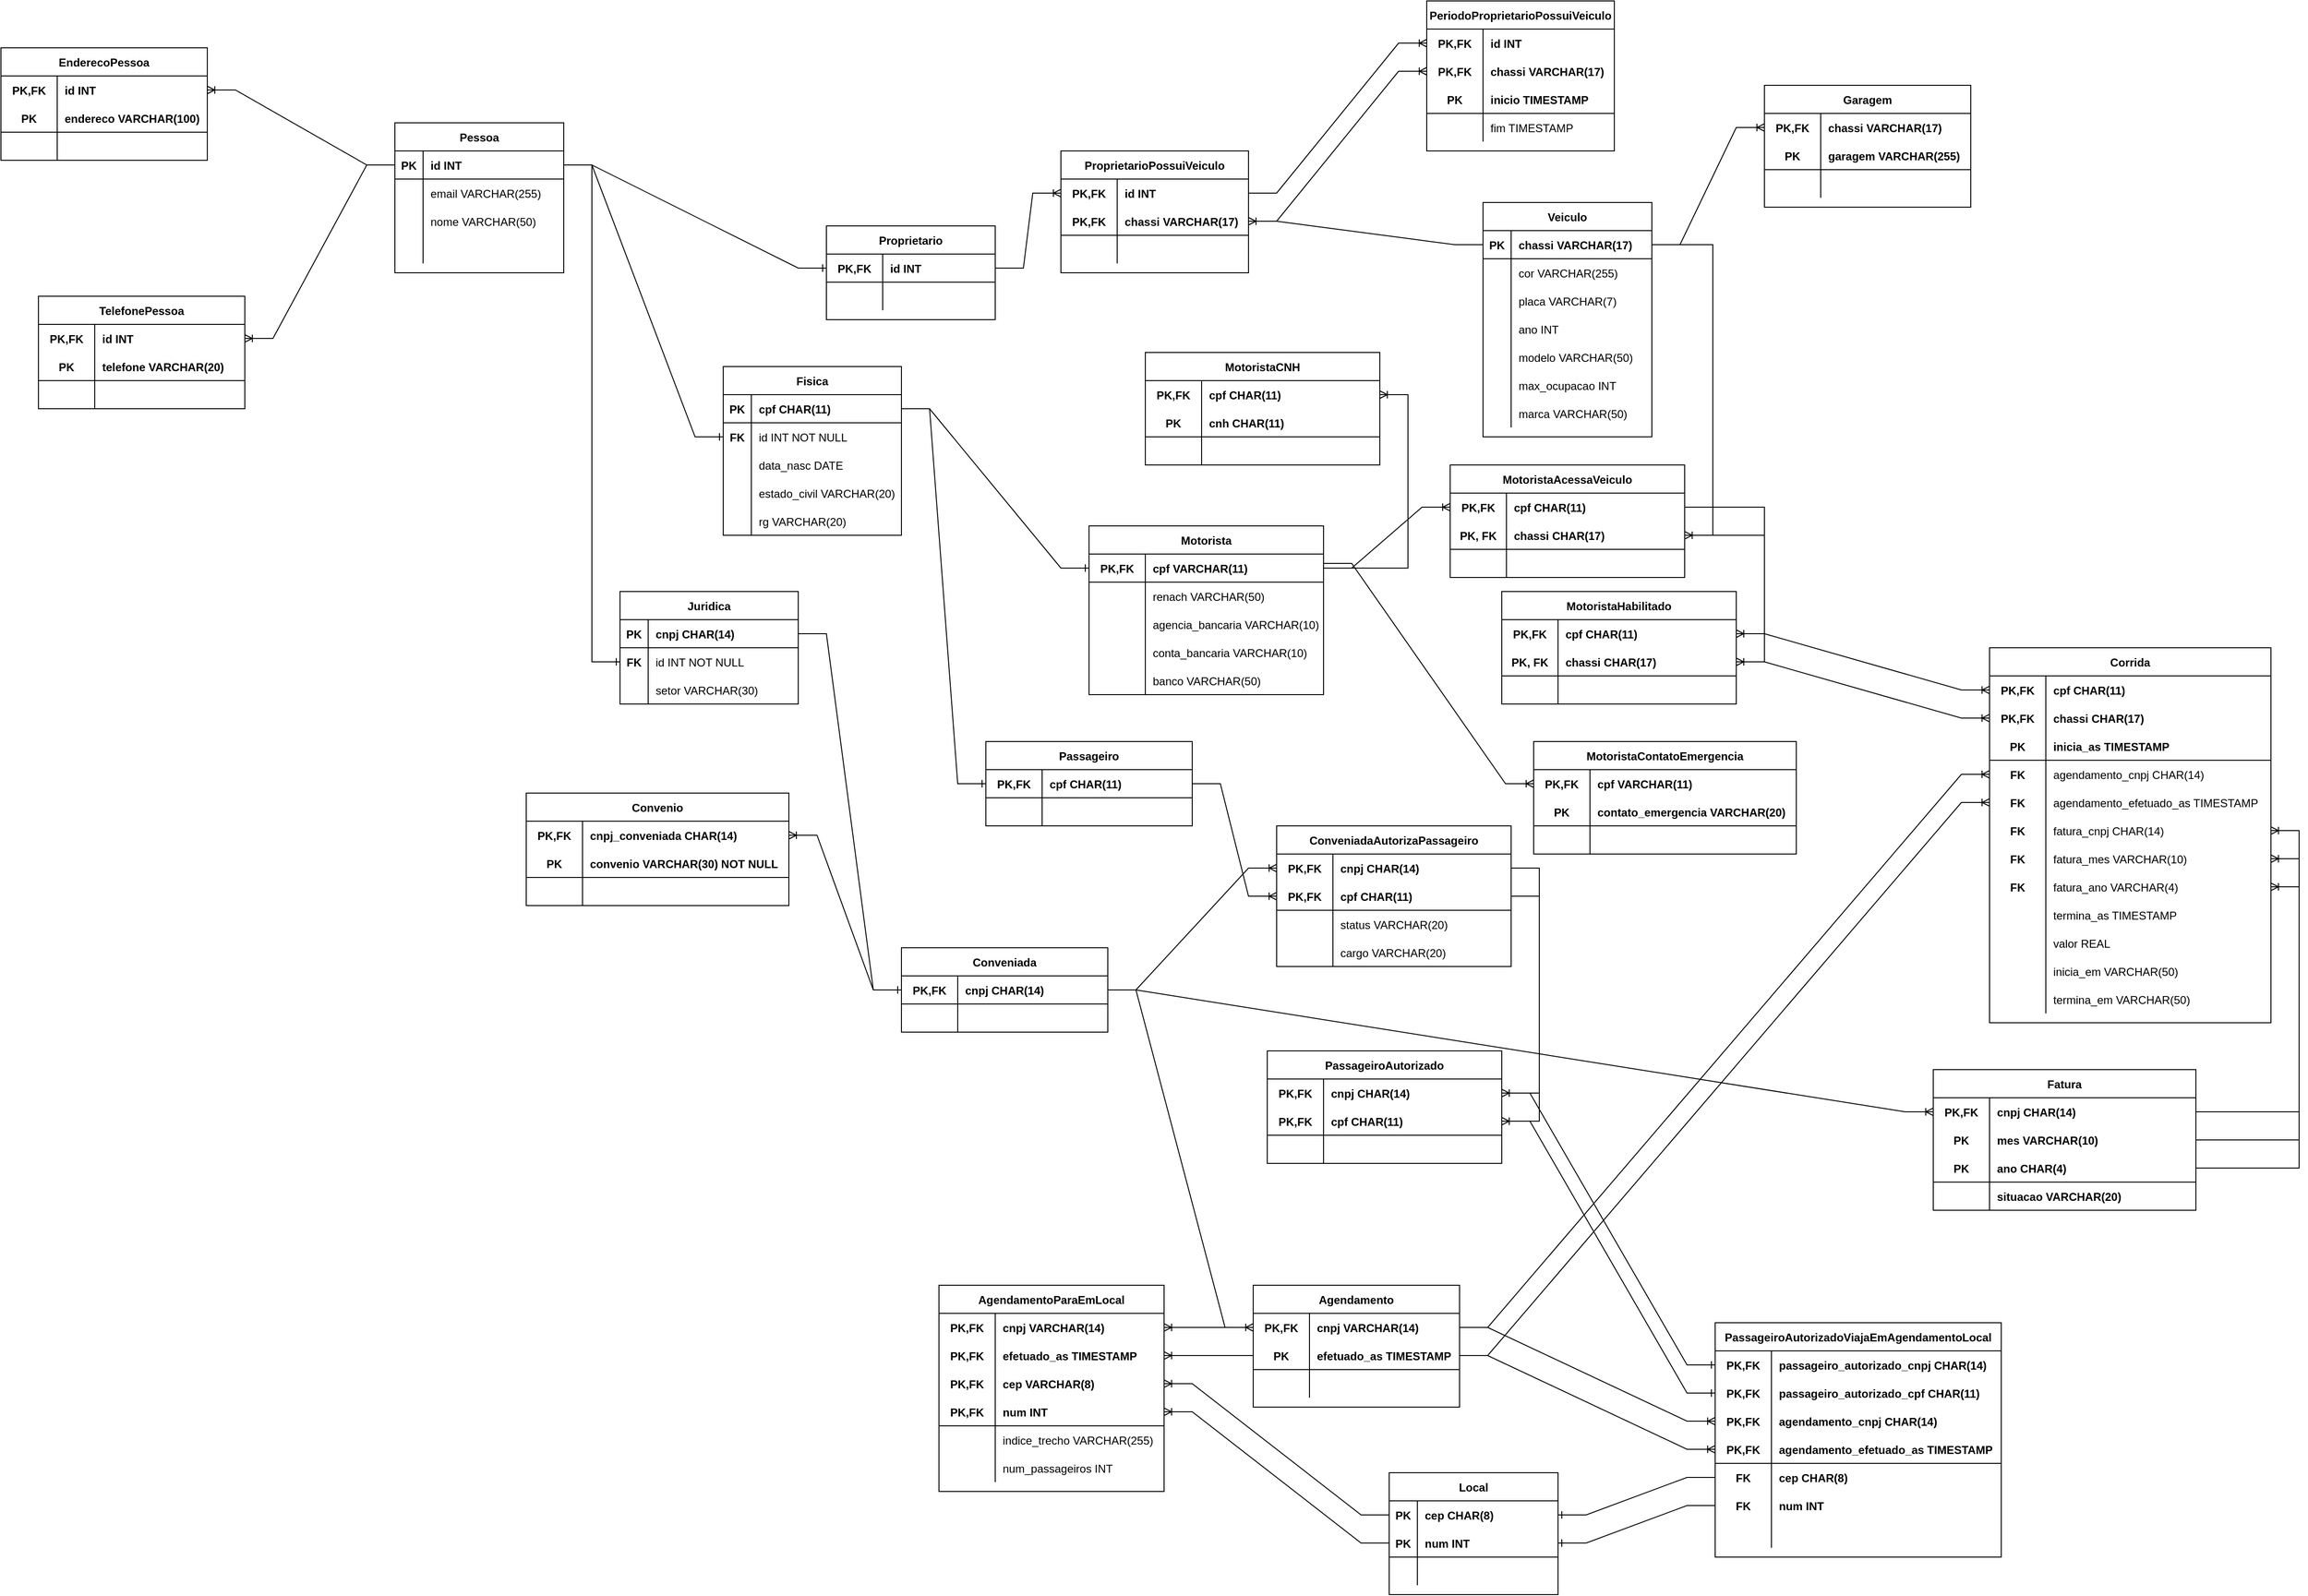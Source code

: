 <mxfile version="16.1.2" type="device"><diagram id="bGZipyYplo4sWCT22ffK" name="Página-1"><mxGraphModel dx="1836" dy="621" grid="1" gridSize="10" guides="1" tooltips="1" connect="1" arrows="1" fold="1" page="1" pageScale="1" pageWidth="827" pageHeight="1169" math="0" shadow="0"><root><mxCell id="0"/><mxCell id="1" parent="0"/><mxCell id="ZLiqmEIXrUkQAVz_YuN--58" value="EnderecoPessoa" style="shape=table;startSize=30;container=1;collapsible=1;childLayout=tableLayout;fixedRows=1;rowLines=0;fontStyle=1;align=center;resizeLast=1;" parent="1" vertex="1"><mxGeometry x="-260" y="140" width="220" height="120" as="geometry"/></mxCell><mxCell id="ZLiqmEIXrUkQAVz_YuN--59" value="" style="shape=partialRectangle;collapsible=0;dropTarget=0;pointerEvents=0;fillColor=none;top=0;left=0;bottom=0;right=0;points=[[0,0.5],[1,0.5]];portConstraint=eastwest;" parent="ZLiqmEIXrUkQAVz_YuN--58" vertex="1"><mxGeometry y="30" width="220" height="30" as="geometry"/></mxCell><mxCell id="ZLiqmEIXrUkQAVz_YuN--60" value="PK,FK" style="shape=partialRectangle;connectable=0;fillColor=none;top=0;left=0;bottom=0;right=0;fontStyle=1;overflow=hidden;" parent="ZLiqmEIXrUkQAVz_YuN--59" vertex="1"><mxGeometry width="60" height="30" as="geometry"><mxRectangle width="60" height="30" as="alternateBounds"/></mxGeometry></mxCell><mxCell id="ZLiqmEIXrUkQAVz_YuN--61" value="id INT" style="shape=partialRectangle;connectable=0;fillColor=none;top=0;left=0;bottom=0;right=0;align=left;spacingLeft=6;fontStyle=1;overflow=hidden;" parent="ZLiqmEIXrUkQAVz_YuN--59" vertex="1"><mxGeometry x="60" width="160" height="30" as="geometry"><mxRectangle width="160" height="30" as="alternateBounds"/></mxGeometry></mxCell><mxCell id="ZLiqmEIXrUkQAVz_YuN--62" value="" style="shape=partialRectangle;collapsible=0;dropTarget=0;pointerEvents=0;fillColor=none;top=0;left=0;bottom=1;right=0;points=[[0,0.5],[1,0.5]];portConstraint=eastwest;" parent="ZLiqmEIXrUkQAVz_YuN--58" vertex="1"><mxGeometry y="60" width="220" height="30" as="geometry"/></mxCell><mxCell id="ZLiqmEIXrUkQAVz_YuN--63" value="PK" style="shape=partialRectangle;connectable=0;fillColor=none;top=0;left=0;bottom=0;right=0;fontStyle=1;overflow=hidden;" parent="ZLiqmEIXrUkQAVz_YuN--62" vertex="1"><mxGeometry width="60" height="30" as="geometry"><mxRectangle width="60" height="30" as="alternateBounds"/></mxGeometry></mxCell><mxCell id="ZLiqmEIXrUkQAVz_YuN--64" value="endereco VARCHAR(100)" style="shape=partialRectangle;connectable=0;fillColor=none;top=0;left=0;bottom=0;right=0;align=left;spacingLeft=6;fontStyle=1;overflow=hidden;" parent="ZLiqmEIXrUkQAVz_YuN--62" vertex="1"><mxGeometry x="60" width="160" height="30" as="geometry"><mxRectangle width="160" height="30" as="alternateBounds"/></mxGeometry></mxCell><mxCell id="ZLiqmEIXrUkQAVz_YuN--65" value="" style="shape=partialRectangle;collapsible=0;dropTarget=0;pointerEvents=0;fillColor=none;top=0;left=0;bottom=0;right=0;points=[[0,0.5],[1,0.5]];portConstraint=eastwest;" parent="ZLiqmEIXrUkQAVz_YuN--58" vertex="1"><mxGeometry y="90" width="220" height="30" as="geometry"/></mxCell><mxCell id="ZLiqmEIXrUkQAVz_YuN--66" value="" style="shape=partialRectangle;connectable=0;fillColor=none;top=0;left=0;bottom=0;right=0;editable=1;overflow=hidden;" parent="ZLiqmEIXrUkQAVz_YuN--65" vertex="1"><mxGeometry width="60" height="30" as="geometry"><mxRectangle width="60" height="30" as="alternateBounds"/></mxGeometry></mxCell><mxCell id="ZLiqmEIXrUkQAVz_YuN--67" value="" style="shape=partialRectangle;connectable=0;fillColor=none;top=0;left=0;bottom=0;right=0;align=left;spacingLeft=6;overflow=hidden;" parent="ZLiqmEIXrUkQAVz_YuN--65" vertex="1"><mxGeometry x="60" width="160" height="30" as="geometry"><mxRectangle width="160" height="30" as="alternateBounds"/></mxGeometry></mxCell><mxCell id="ZLiqmEIXrUkQAVz_YuN--72" value="Pessoa" style="shape=table;startSize=30;container=1;collapsible=1;childLayout=tableLayout;fixedRows=1;rowLines=0;fontStyle=1;align=center;resizeLast=1;" parent="1" vertex="1"><mxGeometry x="160" y="220" width="180" height="160" as="geometry"/></mxCell><mxCell id="ZLiqmEIXrUkQAVz_YuN--73" value="" style="shape=partialRectangle;collapsible=0;dropTarget=0;pointerEvents=0;fillColor=none;top=0;left=0;bottom=1;right=0;points=[[0,0.5],[1,0.5]];portConstraint=eastwest;" parent="ZLiqmEIXrUkQAVz_YuN--72" vertex="1"><mxGeometry y="30" width="180" height="30" as="geometry"/></mxCell><mxCell id="ZLiqmEIXrUkQAVz_YuN--74" value="PK" style="shape=partialRectangle;connectable=0;fillColor=none;top=0;left=0;bottom=0;right=0;fontStyle=1;overflow=hidden;" parent="ZLiqmEIXrUkQAVz_YuN--73" vertex="1"><mxGeometry width="30" height="30" as="geometry"><mxRectangle width="30" height="30" as="alternateBounds"/></mxGeometry></mxCell><mxCell id="ZLiqmEIXrUkQAVz_YuN--75" value="id INT" style="shape=partialRectangle;connectable=0;fillColor=none;top=0;left=0;bottom=0;right=0;align=left;spacingLeft=6;fontStyle=1;overflow=hidden;" parent="ZLiqmEIXrUkQAVz_YuN--73" vertex="1"><mxGeometry x="30" width="150" height="30" as="geometry"><mxRectangle width="150" height="30" as="alternateBounds"/></mxGeometry></mxCell><mxCell id="ZLiqmEIXrUkQAVz_YuN--76" value="" style="shape=partialRectangle;collapsible=0;dropTarget=0;pointerEvents=0;fillColor=none;top=0;left=0;bottom=0;right=0;points=[[0,0.5],[1,0.5]];portConstraint=eastwest;" parent="ZLiqmEIXrUkQAVz_YuN--72" vertex="1"><mxGeometry y="60" width="180" height="30" as="geometry"/></mxCell><mxCell id="ZLiqmEIXrUkQAVz_YuN--77" value="" style="shape=partialRectangle;connectable=0;fillColor=none;top=0;left=0;bottom=0;right=0;editable=1;overflow=hidden;" parent="ZLiqmEIXrUkQAVz_YuN--76" vertex="1"><mxGeometry width="30" height="30" as="geometry"><mxRectangle width="30" height="30" as="alternateBounds"/></mxGeometry></mxCell><mxCell id="ZLiqmEIXrUkQAVz_YuN--78" value="email VARCHAR(255)" style="shape=partialRectangle;connectable=0;fillColor=none;top=0;left=0;bottom=0;right=0;align=left;spacingLeft=6;overflow=hidden;" parent="ZLiqmEIXrUkQAVz_YuN--76" vertex="1"><mxGeometry x="30" width="150" height="30" as="geometry"><mxRectangle width="150" height="30" as="alternateBounds"/></mxGeometry></mxCell><mxCell id="ZLiqmEIXrUkQAVz_YuN--79" value="" style="shape=partialRectangle;collapsible=0;dropTarget=0;pointerEvents=0;fillColor=none;top=0;left=0;bottom=0;right=0;points=[[0,0.5],[1,0.5]];portConstraint=eastwest;" parent="ZLiqmEIXrUkQAVz_YuN--72" vertex="1"><mxGeometry y="90" width="180" height="30" as="geometry"/></mxCell><mxCell id="ZLiqmEIXrUkQAVz_YuN--80" value="" style="shape=partialRectangle;connectable=0;fillColor=none;top=0;left=0;bottom=0;right=0;editable=1;overflow=hidden;" parent="ZLiqmEIXrUkQAVz_YuN--79" vertex="1"><mxGeometry width="30" height="30" as="geometry"><mxRectangle width="30" height="30" as="alternateBounds"/></mxGeometry></mxCell><mxCell id="ZLiqmEIXrUkQAVz_YuN--81" value="nome VARCHAR(50)" style="shape=partialRectangle;connectable=0;fillColor=none;top=0;left=0;bottom=0;right=0;align=left;spacingLeft=6;overflow=hidden;" parent="ZLiqmEIXrUkQAVz_YuN--79" vertex="1"><mxGeometry x="30" width="150" height="30" as="geometry"><mxRectangle width="150" height="30" as="alternateBounds"/></mxGeometry></mxCell><mxCell id="ZLiqmEIXrUkQAVz_YuN--82" value="" style="shape=partialRectangle;collapsible=0;dropTarget=0;pointerEvents=0;fillColor=none;top=0;left=0;bottom=0;right=0;points=[[0,0.5],[1,0.5]];portConstraint=eastwest;" parent="ZLiqmEIXrUkQAVz_YuN--72" vertex="1"><mxGeometry y="120" width="180" height="30" as="geometry"/></mxCell><mxCell id="ZLiqmEIXrUkQAVz_YuN--83" value="" style="shape=partialRectangle;connectable=0;fillColor=none;top=0;left=0;bottom=0;right=0;editable=1;overflow=hidden;" parent="ZLiqmEIXrUkQAVz_YuN--82" vertex="1"><mxGeometry width="30" height="30" as="geometry"><mxRectangle width="30" height="30" as="alternateBounds"/></mxGeometry></mxCell><mxCell id="ZLiqmEIXrUkQAVz_YuN--84" value="" style="shape=partialRectangle;connectable=0;fillColor=none;top=0;left=0;bottom=0;right=0;align=left;spacingLeft=6;overflow=hidden;" parent="ZLiqmEIXrUkQAVz_YuN--82" vertex="1"><mxGeometry x="30" width="150" height="30" as="geometry"><mxRectangle width="150" height="30" as="alternateBounds"/></mxGeometry></mxCell><mxCell id="ZLiqmEIXrUkQAVz_YuN--86" value="TelefonePessoa" style="shape=table;startSize=30;container=1;collapsible=1;childLayout=tableLayout;fixedRows=1;rowLines=0;fontStyle=1;align=center;resizeLast=1;" parent="1" vertex="1"><mxGeometry x="-220" y="405" width="220" height="120" as="geometry"/></mxCell><mxCell id="ZLiqmEIXrUkQAVz_YuN--87" value="" style="shape=partialRectangle;collapsible=0;dropTarget=0;pointerEvents=0;fillColor=none;top=0;left=0;bottom=0;right=0;points=[[0,0.5],[1,0.5]];portConstraint=eastwest;" parent="ZLiqmEIXrUkQAVz_YuN--86" vertex="1"><mxGeometry y="30" width="220" height="30" as="geometry"/></mxCell><mxCell id="ZLiqmEIXrUkQAVz_YuN--88" value="PK,FK" style="shape=partialRectangle;connectable=0;fillColor=none;top=0;left=0;bottom=0;right=0;fontStyle=1;overflow=hidden;" parent="ZLiqmEIXrUkQAVz_YuN--87" vertex="1"><mxGeometry width="60" height="30" as="geometry"><mxRectangle width="60" height="30" as="alternateBounds"/></mxGeometry></mxCell><mxCell id="ZLiqmEIXrUkQAVz_YuN--89" value="id INT" style="shape=partialRectangle;connectable=0;fillColor=none;top=0;left=0;bottom=0;right=0;align=left;spacingLeft=6;fontStyle=1;overflow=hidden;" parent="ZLiqmEIXrUkQAVz_YuN--87" vertex="1"><mxGeometry x="60" width="160" height="30" as="geometry"><mxRectangle width="160" height="30" as="alternateBounds"/></mxGeometry></mxCell><mxCell id="ZLiqmEIXrUkQAVz_YuN--90" value="" style="shape=partialRectangle;collapsible=0;dropTarget=0;pointerEvents=0;fillColor=none;top=0;left=0;bottom=1;right=0;points=[[0,0.5],[1,0.5]];portConstraint=eastwest;" parent="ZLiqmEIXrUkQAVz_YuN--86" vertex="1"><mxGeometry y="60" width="220" height="30" as="geometry"/></mxCell><mxCell id="ZLiqmEIXrUkQAVz_YuN--91" value="PK" style="shape=partialRectangle;connectable=0;fillColor=none;top=0;left=0;bottom=0;right=0;fontStyle=1;overflow=hidden;" parent="ZLiqmEIXrUkQAVz_YuN--90" vertex="1"><mxGeometry width="60" height="30" as="geometry"><mxRectangle width="60" height="30" as="alternateBounds"/></mxGeometry></mxCell><mxCell id="ZLiqmEIXrUkQAVz_YuN--92" value="telefone VARCHAR(20)" style="shape=partialRectangle;connectable=0;fillColor=none;top=0;left=0;bottom=0;right=0;align=left;spacingLeft=6;fontStyle=1;overflow=hidden;" parent="ZLiqmEIXrUkQAVz_YuN--90" vertex="1"><mxGeometry x="60" width="160" height="30" as="geometry"><mxRectangle width="160" height="30" as="alternateBounds"/></mxGeometry></mxCell><mxCell id="ZLiqmEIXrUkQAVz_YuN--93" value="" style="shape=partialRectangle;collapsible=0;dropTarget=0;pointerEvents=0;fillColor=none;top=0;left=0;bottom=0;right=0;points=[[0,0.5],[1,0.5]];portConstraint=eastwest;" parent="ZLiqmEIXrUkQAVz_YuN--86" vertex="1"><mxGeometry y="90" width="220" height="30" as="geometry"/></mxCell><mxCell id="ZLiqmEIXrUkQAVz_YuN--94" value="" style="shape=partialRectangle;connectable=0;fillColor=none;top=0;left=0;bottom=0;right=0;editable=1;overflow=hidden;" parent="ZLiqmEIXrUkQAVz_YuN--93" vertex="1"><mxGeometry width="60" height="30" as="geometry"><mxRectangle width="60" height="30" as="alternateBounds"/></mxGeometry></mxCell><mxCell id="ZLiqmEIXrUkQAVz_YuN--95" value="" style="shape=partialRectangle;connectable=0;fillColor=none;top=0;left=0;bottom=0;right=0;align=left;spacingLeft=6;overflow=hidden;" parent="ZLiqmEIXrUkQAVz_YuN--93" vertex="1"><mxGeometry x="60" width="160" height="30" as="geometry"><mxRectangle width="160" height="30" as="alternateBounds"/></mxGeometry></mxCell><mxCell id="ZLiqmEIXrUkQAVz_YuN--113" value="Fisica" style="shape=table;startSize=30;container=1;collapsible=1;childLayout=tableLayout;fixedRows=1;rowLines=0;fontStyle=1;align=center;resizeLast=1;" parent="1" vertex="1"><mxGeometry x="510" y="480" width="190" height="180" as="geometry"/></mxCell><mxCell id="ZLiqmEIXrUkQAVz_YuN--114" value="" style="shape=partialRectangle;collapsible=0;dropTarget=0;pointerEvents=0;fillColor=none;top=0;left=0;bottom=1;right=0;points=[[0,0.5],[1,0.5]];portConstraint=eastwest;" parent="ZLiqmEIXrUkQAVz_YuN--113" vertex="1"><mxGeometry y="30" width="190" height="30" as="geometry"/></mxCell><mxCell id="ZLiqmEIXrUkQAVz_YuN--115" value="PK" style="shape=partialRectangle;connectable=0;fillColor=none;top=0;left=0;bottom=0;right=0;fontStyle=1;overflow=hidden;" parent="ZLiqmEIXrUkQAVz_YuN--114" vertex="1"><mxGeometry width="30" height="30" as="geometry"><mxRectangle width="30" height="30" as="alternateBounds"/></mxGeometry></mxCell><mxCell id="ZLiqmEIXrUkQAVz_YuN--116" value="cpf CHAR(11)" style="shape=partialRectangle;connectable=0;fillColor=none;top=0;left=0;bottom=0;right=0;align=left;spacingLeft=6;fontStyle=1;overflow=hidden;" parent="ZLiqmEIXrUkQAVz_YuN--114" vertex="1"><mxGeometry x="30" width="160" height="30" as="geometry"><mxRectangle width="160" height="30" as="alternateBounds"/></mxGeometry></mxCell><mxCell id="ZLiqmEIXrUkQAVz_YuN--117" value="" style="shape=partialRectangle;collapsible=0;dropTarget=0;pointerEvents=0;fillColor=none;top=0;left=0;bottom=0;right=0;points=[[0,0.5],[1,0.5]];portConstraint=eastwest;" parent="ZLiqmEIXrUkQAVz_YuN--113" vertex="1"><mxGeometry y="60" width="190" height="30" as="geometry"/></mxCell><mxCell id="ZLiqmEIXrUkQAVz_YuN--118" value="FK" style="shape=partialRectangle;connectable=0;fillColor=none;top=0;left=0;bottom=0;right=0;editable=1;overflow=hidden;fontStyle=1" parent="ZLiqmEIXrUkQAVz_YuN--117" vertex="1"><mxGeometry width="30" height="30" as="geometry"><mxRectangle width="30" height="30" as="alternateBounds"/></mxGeometry></mxCell><mxCell id="ZLiqmEIXrUkQAVz_YuN--119" value="id INT NOT NULL" style="shape=partialRectangle;connectable=0;fillColor=none;top=0;left=0;bottom=0;right=0;align=left;spacingLeft=6;overflow=hidden;" parent="ZLiqmEIXrUkQAVz_YuN--117" vertex="1"><mxGeometry x="30" width="160" height="30" as="geometry"><mxRectangle width="160" height="30" as="alternateBounds"/></mxGeometry></mxCell><mxCell id="ZLiqmEIXrUkQAVz_YuN--120" value="" style="shape=partialRectangle;collapsible=0;dropTarget=0;pointerEvents=0;fillColor=none;top=0;left=0;bottom=0;right=0;points=[[0,0.5],[1,0.5]];portConstraint=eastwest;" parent="ZLiqmEIXrUkQAVz_YuN--113" vertex="1"><mxGeometry y="90" width="190" height="30" as="geometry"/></mxCell><mxCell id="ZLiqmEIXrUkQAVz_YuN--121" value="" style="shape=partialRectangle;connectable=0;fillColor=none;top=0;left=0;bottom=0;right=0;editable=1;overflow=hidden;" parent="ZLiqmEIXrUkQAVz_YuN--120" vertex="1"><mxGeometry width="30" height="30" as="geometry"><mxRectangle width="30" height="30" as="alternateBounds"/></mxGeometry></mxCell><mxCell id="ZLiqmEIXrUkQAVz_YuN--122" value="data_nasc DATE" style="shape=partialRectangle;connectable=0;fillColor=none;top=0;left=0;bottom=0;right=0;align=left;spacingLeft=6;overflow=hidden;" parent="ZLiqmEIXrUkQAVz_YuN--120" vertex="1"><mxGeometry x="30" width="160" height="30" as="geometry"><mxRectangle width="160" height="30" as="alternateBounds"/></mxGeometry></mxCell><mxCell id="ZLiqmEIXrUkQAVz_YuN--123" value="" style="shape=partialRectangle;collapsible=0;dropTarget=0;pointerEvents=0;fillColor=none;top=0;left=0;bottom=0;right=0;points=[[0,0.5],[1,0.5]];portConstraint=eastwest;" parent="ZLiqmEIXrUkQAVz_YuN--113" vertex="1"><mxGeometry y="120" width="190" height="30" as="geometry"/></mxCell><mxCell id="ZLiqmEIXrUkQAVz_YuN--124" value="" style="shape=partialRectangle;connectable=0;fillColor=none;top=0;left=0;bottom=0;right=0;editable=1;overflow=hidden;" parent="ZLiqmEIXrUkQAVz_YuN--123" vertex="1"><mxGeometry width="30" height="30" as="geometry"><mxRectangle width="30" height="30" as="alternateBounds"/></mxGeometry></mxCell><mxCell id="ZLiqmEIXrUkQAVz_YuN--125" value="estado_civil VARCHAR(20)" style="shape=partialRectangle;connectable=0;fillColor=none;top=0;left=0;bottom=0;right=0;align=left;spacingLeft=6;overflow=hidden;" parent="ZLiqmEIXrUkQAVz_YuN--123" vertex="1"><mxGeometry x="30" width="160" height="30" as="geometry"><mxRectangle width="160" height="30" as="alternateBounds"/></mxGeometry></mxCell><mxCell id="ZLiqmEIXrUkQAVz_YuN--126" value="" style="shape=partialRectangle;collapsible=0;dropTarget=0;pointerEvents=0;fillColor=none;top=0;left=0;bottom=0;right=0;points=[[0,0.5],[1,0.5]];portConstraint=eastwest;" parent="ZLiqmEIXrUkQAVz_YuN--113" vertex="1"><mxGeometry y="150" width="190" height="30" as="geometry"/></mxCell><mxCell id="ZLiqmEIXrUkQAVz_YuN--127" value="" style="shape=partialRectangle;connectable=0;fillColor=none;top=0;left=0;bottom=0;right=0;editable=1;overflow=hidden;" parent="ZLiqmEIXrUkQAVz_YuN--126" vertex="1"><mxGeometry width="30" height="30" as="geometry"><mxRectangle width="30" height="30" as="alternateBounds"/></mxGeometry></mxCell><mxCell id="ZLiqmEIXrUkQAVz_YuN--128" value="rg VARCHAR(20)" style="shape=partialRectangle;connectable=0;fillColor=none;top=0;left=0;bottom=0;right=0;align=left;spacingLeft=6;overflow=hidden;" parent="ZLiqmEIXrUkQAVz_YuN--126" vertex="1"><mxGeometry x="30" width="160" height="30" as="geometry"><mxRectangle width="160" height="30" as="alternateBounds"/></mxGeometry></mxCell><mxCell id="ZLiqmEIXrUkQAVz_YuN--132" value="Juridica" style="shape=table;startSize=30;container=1;collapsible=1;childLayout=tableLayout;fixedRows=1;rowLines=0;fontStyle=1;align=center;resizeLast=1;" parent="1" vertex="1"><mxGeometry x="400" y="720" width="190" height="120" as="geometry"/></mxCell><mxCell id="ZLiqmEIXrUkQAVz_YuN--133" value="" style="shape=partialRectangle;collapsible=0;dropTarget=0;pointerEvents=0;fillColor=none;top=0;left=0;bottom=1;right=0;points=[[0,0.5],[1,0.5]];portConstraint=eastwest;" parent="ZLiqmEIXrUkQAVz_YuN--132" vertex="1"><mxGeometry y="30" width="190" height="30" as="geometry"/></mxCell><mxCell id="ZLiqmEIXrUkQAVz_YuN--134" value="PK" style="shape=partialRectangle;connectable=0;fillColor=none;top=0;left=0;bottom=0;right=0;fontStyle=1;overflow=hidden;" parent="ZLiqmEIXrUkQAVz_YuN--133" vertex="1"><mxGeometry width="30" height="30" as="geometry"><mxRectangle width="30" height="30" as="alternateBounds"/></mxGeometry></mxCell><mxCell id="ZLiqmEIXrUkQAVz_YuN--135" value="cnpj CHAR(14)" style="shape=partialRectangle;connectable=0;fillColor=none;top=0;left=0;bottom=0;right=0;align=left;spacingLeft=6;fontStyle=1;overflow=hidden;" parent="ZLiqmEIXrUkQAVz_YuN--133" vertex="1"><mxGeometry x="30" width="160" height="30" as="geometry"><mxRectangle width="160" height="30" as="alternateBounds"/></mxGeometry></mxCell><mxCell id="ZLiqmEIXrUkQAVz_YuN--136" value="" style="shape=partialRectangle;collapsible=0;dropTarget=0;pointerEvents=0;fillColor=none;top=0;left=0;bottom=0;right=0;points=[[0,0.5],[1,0.5]];portConstraint=eastwest;" parent="ZLiqmEIXrUkQAVz_YuN--132" vertex="1"><mxGeometry y="60" width="190" height="30" as="geometry"/></mxCell><mxCell id="ZLiqmEIXrUkQAVz_YuN--137" value="FK" style="shape=partialRectangle;connectable=0;fillColor=none;top=0;left=0;bottom=0;right=0;editable=1;overflow=hidden;fontStyle=1" parent="ZLiqmEIXrUkQAVz_YuN--136" vertex="1"><mxGeometry width="30" height="30" as="geometry"><mxRectangle width="30" height="30" as="alternateBounds"/></mxGeometry></mxCell><mxCell id="ZLiqmEIXrUkQAVz_YuN--138" value="id INT NOT NULL" style="shape=partialRectangle;connectable=0;fillColor=none;top=0;left=0;bottom=0;right=0;align=left;spacingLeft=6;overflow=hidden;" parent="ZLiqmEIXrUkQAVz_YuN--136" vertex="1"><mxGeometry x="30" width="160" height="30" as="geometry"><mxRectangle width="160" height="30" as="alternateBounds"/></mxGeometry></mxCell><mxCell id="ZLiqmEIXrUkQAVz_YuN--139" value="" style="shape=partialRectangle;collapsible=0;dropTarget=0;pointerEvents=0;fillColor=none;top=0;left=0;bottom=0;right=0;points=[[0,0.5],[1,0.5]];portConstraint=eastwest;" parent="ZLiqmEIXrUkQAVz_YuN--132" vertex="1"><mxGeometry y="90" width="190" height="30" as="geometry"/></mxCell><mxCell id="ZLiqmEIXrUkQAVz_YuN--140" value="" style="shape=partialRectangle;connectable=0;fillColor=none;top=0;left=0;bottom=0;right=0;editable=1;overflow=hidden;" parent="ZLiqmEIXrUkQAVz_YuN--139" vertex="1"><mxGeometry width="30" height="30" as="geometry"><mxRectangle width="30" height="30" as="alternateBounds"/></mxGeometry></mxCell><mxCell id="ZLiqmEIXrUkQAVz_YuN--141" value="setor VARCHAR(30)" style="shape=partialRectangle;connectable=0;fillColor=none;top=0;left=0;bottom=0;right=0;align=left;spacingLeft=6;overflow=hidden;" parent="ZLiqmEIXrUkQAVz_YuN--139" vertex="1"><mxGeometry x="30" width="160" height="30" as="geometry"><mxRectangle width="160" height="30" as="alternateBounds"/></mxGeometry></mxCell><mxCell id="ZLiqmEIXrUkQAVz_YuN--150" value="Motorista" style="shape=table;startSize=30;container=1;collapsible=1;childLayout=tableLayout;fixedRows=1;rowLines=0;fontStyle=1;align=center;resizeLast=1;" parent="1" vertex="1"><mxGeometry x="900" y="650" width="250" height="180" as="geometry"/></mxCell><mxCell id="ZLiqmEIXrUkQAVz_YuN--154" value="" style="shape=partialRectangle;collapsible=0;dropTarget=0;pointerEvents=0;fillColor=none;top=0;left=0;bottom=1;right=0;points=[[0,0.5],[1,0.5]];portConstraint=eastwest;" parent="ZLiqmEIXrUkQAVz_YuN--150" vertex="1"><mxGeometry y="30" width="250" height="30" as="geometry"/></mxCell><mxCell id="ZLiqmEIXrUkQAVz_YuN--155" value="PK,FK" style="shape=partialRectangle;connectable=0;fillColor=none;top=0;left=0;bottom=0;right=0;fontStyle=1;overflow=hidden;" parent="ZLiqmEIXrUkQAVz_YuN--154" vertex="1"><mxGeometry width="60" height="30" as="geometry"><mxRectangle width="60" height="30" as="alternateBounds"/></mxGeometry></mxCell><mxCell id="ZLiqmEIXrUkQAVz_YuN--156" value="cpf VARCHAR(11)" style="shape=partialRectangle;connectable=0;fillColor=none;top=0;left=0;bottom=0;right=0;align=left;spacingLeft=6;fontStyle=1;overflow=hidden;" parent="ZLiqmEIXrUkQAVz_YuN--154" vertex="1"><mxGeometry x="60" width="190" height="30" as="geometry"><mxRectangle width="190" height="30" as="alternateBounds"/></mxGeometry></mxCell><mxCell id="ZLiqmEIXrUkQAVz_YuN--157" value="" style="shape=partialRectangle;collapsible=0;dropTarget=0;pointerEvents=0;fillColor=none;top=0;left=0;bottom=0;right=0;points=[[0,0.5],[1,0.5]];portConstraint=eastwest;" parent="ZLiqmEIXrUkQAVz_YuN--150" vertex="1"><mxGeometry y="60" width="250" height="30" as="geometry"/></mxCell><mxCell id="ZLiqmEIXrUkQAVz_YuN--158" value="" style="shape=partialRectangle;connectable=0;fillColor=none;top=0;left=0;bottom=0;right=0;editable=1;overflow=hidden;fontStyle=1" parent="ZLiqmEIXrUkQAVz_YuN--157" vertex="1"><mxGeometry width="60" height="30" as="geometry"><mxRectangle width="60" height="30" as="alternateBounds"/></mxGeometry></mxCell><mxCell id="ZLiqmEIXrUkQAVz_YuN--159" value="renach VARCHAR(50)" style="shape=partialRectangle;connectable=0;fillColor=none;top=0;left=0;bottom=0;right=0;align=left;spacingLeft=6;overflow=hidden;" parent="ZLiqmEIXrUkQAVz_YuN--157" vertex="1"><mxGeometry x="60" width="190" height="30" as="geometry"><mxRectangle width="190" height="30" as="alternateBounds"/></mxGeometry></mxCell><mxCell id="ZLiqmEIXrUkQAVz_YuN--160" value="" style="shape=partialRectangle;collapsible=0;dropTarget=0;pointerEvents=0;fillColor=none;top=0;left=0;bottom=0;right=0;points=[[0,0.5],[1,0.5]];portConstraint=eastwest;" parent="ZLiqmEIXrUkQAVz_YuN--150" vertex="1"><mxGeometry y="90" width="250" height="30" as="geometry"/></mxCell><mxCell id="ZLiqmEIXrUkQAVz_YuN--161" value="" style="shape=partialRectangle;connectable=0;fillColor=none;top=0;left=0;bottom=0;right=0;editable=1;overflow=hidden;" parent="ZLiqmEIXrUkQAVz_YuN--160" vertex="1"><mxGeometry width="60" height="30" as="geometry"><mxRectangle width="60" height="30" as="alternateBounds"/></mxGeometry></mxCell><mxCell id="ZLiqmEIXrUkQAVz_YuN--162" value="agencia_bancaria VARCHAR(10)" style="shape=partialRectangle;connectable=0;fillColor=none;top=0;left=0;bottom=0;right=0;align=left;spacingLeft=6;overflow=hidden;" parent="ZLiqmEIXrUkQAVz_YuN--160" vertex="1"><mxGeometry x="60" width="190" height="30" as="geometry"><mxRectangle width="190" height="30" as="alternateBounds"/></mxGeometry></mxCell><mxCell id="ZLiqmEIXrUkQAVz_YuN--175" value="" style="shape=partialRectangle;collapsible=0;dropTarget=0;pointerEvents=0;fillColor=none;top=0;left=0;bottom=0;right=0;points=[[0,0.5],[1,0.5]];portConstraint=eastwest;" parent="ZLiqmEIXrUkQAVz_YuN--150" vertex="1"><mxGeometry y="120" width="250" height="30" as="geometry"/></mxCell><mxCell id="ZLiqmEIXrUkQAVz_YuN--176" value="" style="shape=partialRectangle;connectable=0;fillColor=none;top=0;left=0;bottom=0;right=0;editable=1;overflow=hidden;" parent="ZLiqmEIXrUkQAVz_YuN--175" vertex="1"><mxGeometry width="60" height="30" as="geometry"><mxRectangle width="60" height="30" as="alternateBounds"/></mxGeometry></mxCell><mxCell id="ZLiqmEIXrUkQAVz_YuN--177" value="conta_bancaria VARCHAR(10)" style="shape=partialRectangle;connectable=0;fillColor=none;top=0;left=0;bottom=0;right=0;align=left;spacingLeft=6;overflow=hidden;" parent="ZLiqmEIXrUkQAVz_YuN--175" vertex="1"><mxGeometry x="60" width="190" height="30" as="geometry"><mxRectangle width="190" height="30" as="alternateBounds"/></mxGeometry></mxCell><mxCell id="ZLiqmEIXrUkQAVz_YuN--178" value="" style="shape=partialRectangle;collapsible=0;dropTarget=0;pointerEvents=0;fillColor=none;top=0;left=0;bottom=0;right=0;points=[[0,0.5],[1,0.5]];portConstraint=eastwest;" parent="ZLiqmEIXrUkQAVz_YuN--150" vertex="1"><mxGeometry y="150" width="250" height="30" as="geometry"/></mxCell><mxCell id="ZLiqmEIXrUkQAVz_YuN--179" value="" style="shape=partialRectangle;connectable=0;fillColor=none;top=0;left=0;bottom=0;right=0;editable=1;overflow=hidden;" parent="ZLiqmEIXrUkQAVz_YuN--178" vertex="1"><mxGeometry width="60" height="30" as="geometry"><mxRectangle width="60" height="30" as="alternateBounds"/></mxGeometry></mxCell><mxCell id="ZLiqmEIXrUkQAVz_YuN--180" value="banco VARCHAR(50)" style="shape=partialRectangle;connectable=0;fillColor=none;top=0;left=0;bottom=0;right=0;align=left;spacingLeft=6;overflow=hidden;" parent="ZLiqmEIXrUkQAVz_YuN--178" vertex="1"><mxGeometry x="60" width="190" height="30" as="geometry"><mxRectangle width="190" height="30" as="alternateBounds"/></mxGeometry></mxCell><mxCell id="ZLiqmEIXrUkQAVz_YuN--182" value="Passageiro" style="shape=table;startSize=30;container=1;collapsible=1;childLayout=tableLayout;fixedRows=1;rowLines=0;fontStyle=1;align=center;resizeLast=1;" parent="1" vertex="1"><mxGeometry x="790" y="880" width="220" height="90" as="geometry"/></mxCell><mxCell id="ZLiqmEIXrUkQAVz_YuN--183" value="" style="shape=partialRectangle;collapsible=0;dropTarget=0;pointerEvents=0;fillColor=none;top=0;left=0;bottom=1;right=0;points=[[0,0.5],[1,0.5]];portConstraint=eastwest;" parent="ZLiqmEIXrUkQAVz_YuN--182" vertex="1"><mxGeometry y="30" width="220" height="30" as="geometry"/></mxCell><mxCell id="ZLiqmEIXrUkQAVz_YuN--184" value="PK,FK" style="shape=partialRectangle;connectable=0;fillColor=none;top=0;left=0;bottom=0;right=0;fontStyle=1;overflow=hidden;" parent="ZLiqmEIXrUkQAVz_YuN--183" vertex="1"><mxGeometry width="60" height="30" as="geometry"><mxRectangle width="60" height="30" as="alternateBounds"/></mxGeometry></mxCell><mxCell id="ZLiqmEIXrUkQAVz_YuN--185" value="cpf CHAR(11)" style="shape=partialRectangle;connectable=0;fillColor=none;top=0;left=0;bottom=0;right=0;align=left;spacingLeft=6;fontStyle=1;overflow=hidden;" parent="ZLiqmEIXrUkQAVz_YuN--183" vertex="1"><mxGeometry x="60" width="160" height="30" as="geometry"><mxRectangle width="160" height="30" as="alternateBounds"/></mxGeometry></mxCell><mxCell id="ZLiqmEIXrUkQAVz_YuN--199" value="" style="shape=partialRectangle;collapsible=0;dropTarget=0;pointerEvents=0;fillColor=none;top=0;left=0;bottom=1;right=0;points=[[0,0.5],[1,0.5]];portConstraint=eastwest;" parent="ZLiqmEIXrUkQAVz_YuN--182" vertex="1"><mxGeometry y="60" width="220" height="30" as="geometry"/></mxCell><mxCell id="ZLiqmEIXrUkQAVz_YuN--200" value="" style="shape=partialRectangle;connectable=0;fillColor=none;top=0;left=0;bottom=0;right=0;fontStyle=1;overflow=hidden;" parent="ZLiqmEIXrUkQAVz_YuN--199" vertex="1"><mxGeometry width="60" height="30" as="geometry"><mxRectangle width="60" height="30" as="alternateBounds"/></mxGeometry></mxCell><mxCell id="ZLiqmEIXrUkQAVz_YuN--201" value="" style="shape=partialRectangle;connectable=0;fillColor=none;top=0;left=0;bottom=0;right=0;align=left;spacingLeft=6;fontStyle=1;overflow=hidden;" parent="ZLiqmEIXrUkQAVz_YuN--199" vertex="1"><mxGeometry x="60" width="160" height="30" as="geometry"><mxRectangle width="160" height="30" as="alternateBounds"/></mxGeometry></mxCell><mxCell id="ZLiqmEIXrUkQAVz_YuN--203" value="MotoristaCNH" style="shape=table;startSize=30;container=1;collapsible=1;childLayout=tableLayout;fixedRows=1;rowLines=0;fontStyle=1;align=center;resizeLast=1;" parent="1" vertex="1"><mxGeometry x="960" y="465" width="250" height="120" as="geometry"/></mxCell><mxCell id="ZLiqmEIXrUkQAVz_YuN--204" value="" style="shape=partialRectangle;collapsible=0;dropTarget=0;pointerEvents=0;fillColor=none;top=0;left=0;bottom=1;right=0;points=[[0,0.5],[1,0.5]];portConstraint=eastwest;strokeColor=none;" parent="ZLiqmEIXrUkQAVz_YuN--203" vertex="1"><mxGeometry y="30" width="250" height="30" as="geometry"/></mxCell><mxCell id="ZLiqmEIXrUkQAVz_YuN--205" value="PK,FK" style="shape=partialRectangle;connectable=0;fillColor=none;top=0;left=0;bottom=0;right=0;fontStyle=1;overflow=hidden;" parent="ZLiqmEIXrUkQAVz_YuN--204" vertex="1"><mxGeometry width="60" height="30" as="geometry"><mxRectangle width="60" height="30" as="alternateBounds"/></mxGeometry></mxCell><mxCell id="ZLiqmEIXrUkQAVz_YuN--206" value="cpf CHAR(11)" style="shape=partialRectangle;connectable=0;fillColor=none;top=0;left=0;bottom=0;right=0;align=left;spacingLeft=6;fontStyle=1;overflow=hidden;" parent="ZLiqmEIXrUkQAVz_YuN--204" vertex="1"><mxGeometry x="60" width="190" height="30" as="geometry"><mxRectangle width="190" height="30" as="alternateBounds"/></mxGeometry></mxCell><mxCell id="ZLiqmEIXrUkQAVz_YuN--222" value="" style="shape=partialRectangle;collapsible=0;dropTarget=0;pointerEvents=0;fillColor=none;top=0;left=0;bottom=1;right=0;points=[[0,0.5],[1,0.5]];portConstraint=eastwest;strokeColor=default;" parent="ZLiqmEIXrUkQAVz_YuN--203" vertex="1"><mxGeometry y="60" width="250" height="30" as="geometry"/></mxCell><mxCell id="ZLiqmEIXrUkQAVz_YuN--223" value="PK" style="shape=partialRectangle;connectable=0;fillColor=none;top=0;left=0;bottom=0;right=0;fontStyle=1;overflow=hidden;" parent="ZLiqmEIXrUkQAVz_YuN--222" vertex="1"><mxGeometry width="60" height="30" as="geometry"><mxRectangle width="60" height="30" as="alternateBounds"/></mxGeometry></mxCell><mxCell id="ZLiqmEIXrUkQAVz_YuN--224" value="cnh CHAR(11)" style="shape=partialRectangle;connectable=0;fillColor=none;top=0;left=0;bottom=0;right=0;align=left;spacingLeft=6;fontStyle=1;overflow=hidden;" parent="ZLiqmEIXrUkQAVz_YuN--222" vertex="1"><mxGeometry x="60" width="190" height="30" as="geometry"><mxRectangle width="190" height="30" as="alternateBounds"/></mxGeometry></mxCell><mxCell id="ZLiqmEIXrUkQAVz_YuN--216" value="" style="shape=partialRectangle;collapsible=0;dropTarget=0;pointerEvents=0;fillColor=none;top=0;left=0;bottom=0;right=0;points=[[0,0.5],[1,0.5]];portConstraint=eastwest;" parent="ZLiqmEIXrUkQAVz_YuN--203" vertex="1"><mxGeometry y="90" width="250" height="30" as="geometry"/></mxCell><mxCell id="ZLiqmEIXrUkQAVz_YuN--217" value="" style="shape=partialRectangle;connectable=0;fillColor=none;top=0;left=0;bottom=0;right=0;editable=1;overflow=hidden;" parent="ZLiqmEIXrUkQAVz_YuN--216" vertex="1"><mxGeometry width="60" height="30" as="geometry"><mxRectangle width="60" height="30" as="alternateBounds"/></mxGeometry></mxCell><mxCell id="ZLiqmEIXrUkQAVz_YuN--218" value="" style="shape=partialRectangle;connectable=0;fillColor=none;top=0;left=0;bottom=0;right=0;align=left;spacingLeft=6;overflow=hidden;" parent="ZLiqmEIXrUkQAVz_YuN--216" vertex="1"><mxGeometry x="60" width="190" height="30" as="geometry"><mxRectangle width="190" height="30" as="alternateBounds"/></mxGeometry></mxCell><mxCell id="ZLiqmEIXrUkQAVz_YuN--226" value="MotoristaContatoEmergencia" style="shape=table;startSize=30;container=1;collapsible=1;childLayout=tableLayout;fixedRows=1;rowLines=0;fontStyle=1;align=center;resizeLast=1;" parent="1" vertex="1"><mxGeometry x="1374" y="880" width="280" height="120" as="geometry"/></mxCell><mxCell id="ZLiqmEIXrUkQAVz_YuN--227" value="" style="shape=partialRectangle;collapsible=0;dropTarget=0;pointerEvents=0;fillColor=none;top=0;left=0;bottom=1;right=0;points=[[0,0.5],[1,0.5]];portConstraint=eastwest;strokeColor=none;" parent="ZLiqmEIXrUkQAVz_YuN--226" vertex="1"><mxGeometry y="30" width="280" height="30" as="geometry"/></mxCell><mxCell id="ZLiqmEIXrUkQAVz_YuN--228" value="PK,FK" style="shape=partialRectangle;connectable=0;fillColor=none;top=0;left=0;bottom=0;right=0;fontStyle=1;overflow=hidden;" parent="ZLiqmEIXrUkQAVz_YuN--227" vertex="1"><mxGeometry width="60" height="30" as="geometry"><mxRectangle width="60" height="30" as="alternateBounds"/></mxGeometry></mxCell><mxCell id="ZLiqmEIXrUkQAVz_YuN--229" value="cpf VARCHAR(11)" style="shape=partialRectangle;connectable=0;fillColor=none;top=0;left=0;bottom=0;right=0;align=left;spacingLeft=6;fontStyle=1;overflow=hidden;" parent="ZLiqmEIXrUkQAVz_YuN--227" vertex="1"><mxGeometry x="60" width="220" height="30" as="geometry"><mxRectangle width="220" height="30" as="alternateBounds"/></mxGeometry></mxCell><mxCell id="ZLiqmEIXrUkQAVz_YuN--230" value="" style="shape=partialRectangle;collapsible=0;dropTarget=0;pointerEvents=0;fillColor=none;top=0;left=0;bottom=1;right=0;points=[[0,0.5],[1,0.5]];portConstraint=eastwest;strokeColor=default;" parent="ZLiqmEIXrUkQAVz_YuN--226" vertex="1"><mxGeometry y="60" width="280" height="30" as="geometry"/></mxCell><mxCell id="ZLiqmEIXrUkQAVz_YuN--231" value="PK" style="shape=partialRectangle;connectable=0;fillColor=none;top=0;left=0;bottom=0;right=0;fontStyle=1;overflow=hidden;" parent="ZLiqmEIXrUkQAVz_YuN--230" vertex="1"><mxGeometry width="60" height="30" as="geometry"><mxRectangle width="60" height="30" as="alternateBounds"/></mxGeometry></mxCell><mxCell id="ZLiqmEIXrUkQAVz_YuN--232" value="contato_emergencia VARCHAR(20)" style="shape=partialRectangle;connectable=0;fillColor=none;top=0;left=0;bottom=0;right=0;align=left;spacingLeft=6;fontStyle=1;overflow=hidden;" parent="ZLiqmEIXrUkQAVz_YuN--230" vertex="1"><mxGeometry x="60" width="220" height="30" as="geometry"><mxRectangle width="220" height="30" as="alternateBounds"/></mxGeometry></mxCell><mxCell id="ZLiqmEIXrUkQAVz_YuN--233" value="" style="shape=partialRectangle;collapsible=0;dropTarget=0;pointerEvents=0;fillColor=none;top=0;left=0;bottom=0;right=0;points=[[0,0.5],[1,0.5]];portConstraint=eastwest;" parent="ZLiqmEIXrUkQAVz_YuN--226" vertex="1"><mxGeometry y="90" width="280" height="30" as="geometry"/></mxCell><mxCell id="ZLiqmEIXrUkQAVz_YuN--234" value="" style="shape=partialRectangle;connectable=0;fillColor=none;top=0;left=0;bottom=0;right=0;editable=1;overflow=hidden;" parent="ZLiqmEIXrUkQAVz_YuN--233" vertex="1"><mxGeometry width="60" height="30" as="geometry"><mxRectangle width="60" height="30" as="alternateBounds"/></mxGeometry></mxCell><mxCell id="ZLiqmEIXrUkQAVz_YuN--235" value="" style="shape=partialRectangle;connectable=0;fillColor=none;top=0;left=0;bottom=0;right=0;align=left;spacingLeft=6;overflow=hidden;" parent="ZLiqmEIXrUkQAVz_YuN--233" vertex="1"><mxGeometry x="60" width="220" height="30" as="geometry"><mxRectangle width="220" height="30" as="alternateBounds"/></mxGeometry></mxCell><mxCell id="ZLiqmEIXrUkQAVz_YuN--238" value="Proprietario" style="shape=table;startSize=30;container=1;collapsible=1;childLayout=tableLayout;fixedRows=1;rowLines=0;fontStyle=1;align=center;resizeLast=1;strokeColor=default;" parent="1" vertex="1"><mxGeometry x="620" y="330" width="180" height="100" as="geometry"/></mxCell><mxCell id="ZLiqmEIXrUkQAVz_YuN--242" value="" style="shape=partialRectangle;collapsible=0;dropTarget=0;pointerEvents=0;fillColor=none;top=0;left=0;bottom=1;right=0;points=[[0,0.5],[1,0.5]];portConstraint=eastwest;strokeColor=default;" parent="ZLiqmEIXrUkQAVz_YuN--238" vertex="1"><mxGeometry y="30" width="180" height="30" as="geometry"/></mxCell><mxCell id="ZLiqmEIXrUkQAVz_YuN--243" value="PK,FK" style="shape=partialRectangle;connectable=0;fillColor=none;top=0;left=0;bottom=0;right=0;fontStyle=1;overflow=hidden;strokeColor=default;" parent="ZLiqmEIXrUkQAVz_YuN--242" vertex="1"><mxGeometry width="60" height="30" as="geometry"><mxRectangle width="60" height="30" as="alternateBounds"/></mxGeometry></mxCell><mxCell id="ZLiqmEIXrUkQAVz_YuN--244" value="id INT" style="shape=partialRectangle;connectable=0;fillColor=none;top=0;left=0;bottom=0;right=0;align=left;spacingLeft=6;fontStyle=1;overflow=hidden;strokeColor=default;" parent="ZLiqmEIXrUkQAVz_YuN--242" vertex="1"><mxGeometry x="60" width="120" height="30" as="geometry"><mxRectangle width="120" height="30" as="alternateBounds"/></mxGeometry></mxCell><mxCell id="ZLiqmEIXrUkQAVz_YuN--248" value="" style="shape=partialRectangle;collapsible=0;dropTarget=0;pointerEvents=0;fillColor=none;top=0;left=0;bottom=0;right=0;points=[[0,0.5],[1,0.5]];portConstraint=eastwest;strokeColor=default;" parent="ZLiqmEIXrUkQAVz_YuN--238" vertex="1"><mxGeometry y="60" width="180" height="30" as="geometry"/></mxCell><mxCell id="ZLiqmEIXrUkQAVz_YuN--249" value="" style="shape=partialRectangle;connectable=0;fillColor=none;top=0;left=0;bottom=0;right=0;editable=1;overflow=hidden;strokeColor=default;" parent="ZLiqmEIXrUkQAVz_YuN--248" vertex="1"><mxGeometry width="60" height="30" as="geometry"><mxRectangle width="60" height="30" as="alternateBounds"/></mxGeometry></mxCell><mxCell id="ZLiqmEIXrUkQAVz_YuN--250" value="" style="shape=partialRectangle;connectable=0;fillColor=none;top=0;left=0;bottom=0;right=0;align=left;spacingLeft=6;overflow=hidden;strokeColor=default;" parent="ZLiqmEIXrUkQAVz_YuN--248" vertex="1"><mxGeometry x="60" width="120" height="30" as="geometry"><mxRectangle width="120" height="30" as="alternateBounds"/></mxGeometry></mxCell><mxCell id="ZLiqmEIXrUkQAVz_YuN--252" value="Veiculo" style="shape=table;startSize=30;container=1;collapsible=1;childLayout=tableLayout;fixedRows=1;rowLines=0;fontStyle=1;align=center;resizeLast=1;strokeColor=default;" parent="1" vertex="1"><mxGeometry x="1320" y="305" width="180" height="250" as="geometry"/></mxCell><mxCell id="ZLiqmEIXrUkQAVz_YuN--253" value="" style="shape=partialRectangle;collapsible=0;dropTarget=0;pointerEvents=0;fillColor=none;top=0;left=0;bottom=1;right=0;points=[[0,0.5],[1,0.5]];portConstraint=eastwest;strokeColor=default;" parent="ZLiqmEIXrUkQAVz_YuN--252" vertex="1"><mxGeometry y="30" width="180" height="30" as="geometry"/></mxCell><mxCell id="ZLiqmEIXrUkQAVz_YuN--254" value="PK" style="shape=partialRectangle;connectable=0;fillColor=none;top=0;left=0;bottom=0;right=0;fontStyle=1;overflow=hidden;strokeColor=default;" parent="ZLiqmEIXrUkQAVz_YuN--253" vertex="1"><mxGeometry width="30" height="30" as="geometry"><mxRectangle width="30" height="30" as="alternateBounds"/></mxGeometry></mxCell><mxCell id="ZLiqmEIXrUkQAVz_YuN--255" value="chassi VARCHAR(17)" style="shape=partialRectangle;connectable=0;fillColor=none;top=0;left=0;bottom=0;right=0;align=left;spacingLeft=6;fontStyle=1;overflow=hidden;strokeColor=default;" parent="ZLiqmEIXrUkQAVz_YuN--253" vertex="1"><mxGeometry x="30" width="150" height="30" as="geometry"><mxRectangle width="150" height="30" as="alternateBounds"/></mxGeometry></mxCell><mxCell id="ZLiqmEIXrUkQAVz_YuN--256" value="" style="shape=partialRectangle;collapsible=0;dropTarget=0;pointerEvents=0;fillColor=none;top=0;left=0;bottom=0;right=0;points=[[0,0.5],[1,0.5]];portConstraint=eastwest;strokeColor=default;" parent="ZLiqmEIXrUkQAVz_YuN--252" vertex="1"><mxGeometry y="60" width="180" height="30" as="geometry"/></mxCell><mxCell id="ZLiqmEIXrUkQAVz_YuN--257" value="" style="shape=partialRectangle;connectable=0;fillColor=none;top=0;left=0;bottom=0;right=0;editable=1;overflow=hidden;strokeColor=default;" parent="ZLiqmEIXrUkQAVz_YuN--256" vertex="1"><mxGeometry width="30" height="30" as="geometry"><mxRectangle width="30" height="30" as="alternateBounds"/></mxGeometry></mxCell><mxCell id="ZLiqmEIXrUkQAVz_YuN--258" value="cor VARCHAR(255)" style="shape=partialRectangle;connectable=0;fillColor=none;top=0;left=0;bottom=0;right=0;align=left;spacingLeft=6;overflow=hidden;strokeColor=default;" parent="ZLiqmEIXrUkQAVz_YuN--256" vertex="1"><mxGeometry x="30" width="150" height="30" as="geometry"><mxRectangle width="150" height="30" as="alternateBounds"/></mxGeometry></mxCell><mxCell id="ZLiqmEIXrUkQAVz_YuN--259" value="" style="shape=partialRectangle;collapsible=0;dropTarget=0;pointerEvents=0;fillColor=none;top=0;left=0;bottom=0;right=0;points=[[0,0.5],[1,0.5]];portConstraint=eastwest;strokeColor=default;" parent="ZLiqmEIXrUkQAVz_YuN--252" vertex="1"><mxGeometry y="90" width="180" height="30" as="geometry"/></mxCell><mxCell id="ZLiqmEIXrUkQAVz_YuN--260" value="" style="shape=partialRectangle;connectable=0;fillColor=none;top=0;left=0;bottom=0;right=0;editable=1;overflow=hidden;strokeColor=default;" parent="ZLiqmEIXrUkQAVz_YuN--259" vertex="1"><mxGeometry width="30" height="30" as="geometry"><mxRectangle width="30" height="30" as="alternateBounds"/></mxGeometry></mxCell><mxCell id="ZLiqmEIXrUkQAVz_YuN--261" value="placa VARCHAR(7)" style="shape=partialRectangle;connectable=0;fillColor=none;top=0;left=0;bottom=0;right=0;align=left;spacingLeft=6;overflow=hidden;strokeColor=default;" parent="ZLiqmEIXrUkQAVz_YuN--259" vertex="1"><mxGeometry x="30" width="150" height="30" as="geometry"><mxRectangle width="150" height="30" as="alternateBounds"/></mxGeometry></mxCell><mxCell id="ZLiqmEIXrUkQAVz_YuN--262" value="" style="shape=partialRectangle;collapsible=0;dropTarget=0;pointerEvents=0;fillColor=none;top=0;left=0;bottom=0;right=0;points=[[0,0.5],[1,0.5]];portConstraint=eastwest;strokeColor=default;" parent="ZLiqmEIXrUkQAVz_YuN--252" vertex="1"><mxGeometry y="120" width="180" height="30" as="geometry"/></mxCell><mxCell id="ZLiqmEIXrUkQAVz_YuN--263" value="" style="shape=partialRectangle;connectable=0;fillColor=none;top=0;left=0;bottom=0;right=0;editable=1;overflow=hidden;strokeColor=default;" parent="ZLiqmEIXrUkQAVz_YuN--262" vertex="1"><mxGeometry width="30" height="30" as="geometry"><mxRectangle width="30" height="30" as="alternateBounds"/></mxGeometry></mxCell><mxCell id="ZLiqmEIXrUkQAVz_YuN--264" value="ano INT" style="shape=partialRectangle;connectable=0;fillColor=none;top=0;left=0;bottom=0;right=0;align=left;spacingLeft=6;overflow=hidden;strokeColor=default;" parent="ZLiqmEIXrUkQAVz_YuN--262" vertex="1"><mxGeometry x="30" width="150" height="30" as="geometry"><mxRectangle width="150" height="30" as="alternateBounds"/></mxGeometry></mxCell><mxCell id="ZLiqmEIXrUkQAVz_YuN--265" value="" style="shape=partialRectangle;collapsible=0;dropTarget=0;pointerEvents=0;fillColor=none;top=0;left=0;bottom=0;right=0;points=[[0,0.5],[1,0.5]];portConstraint=eastwest;strokeColor=default;" parent="ZLiqmEIXrUkQAVz_YuN--252" vertex="1"><mxGeometry y="150" width="180" height="30" as="geometry"/></mxCell><mxCell id="ZLiqmEIXrUkQAVz_YuN--266" value="" style="shape=partialRectangle;connectable=0;fillColor=none;top=0;left=0;bottom=0;right=0;editable=1;overflow=hidden;strokeColor=default;" parent="ZLiqmEIXrUkQAVz_YuN--265" vertex="1"><mxGeometry width="30" height="30" as="geometry"><mxRectangle width="30" height="30" as="alternateBounds"/></mxGeometry></mxCell><mxCell id="ZLiqmEIXrUkQAVz_YuN--267" value="modelo VARCHAR(50)" style="shape=partialRectangle;connectable=0;fillColor=none;top=0;left=0;bottom=0;right=0;align=left;spacingLeft=6;overflow=hidden;strokeColor=default;" parent="ZLiqmEIXrUkQAVz_YuN--265" vertex="1"><mxGeometry x="30" width="150" height="30" as="geometry"><mxRectangle width="150" height="30" as="alternateBounds"/></mxGeometry></mxCell><mxCell id="ZLiqmEIXrUkQAVz_YuN--268" value="" style="shape=partialRectangle;collapsible=0;dropTarget=0;pointerEvents=0;fillColor=none;top=0;left=0;bottom=0;right=0;points=[[0,0.5],[1,0.5]];portConstraint=eastwest;strokeColor=default;" parent="ZLiqmEIXrUkQAVz_YuN--252" vertex="1"><mxGeometry y="180" width="180" height="30" as="geometry"/></mxCell><mxCell id="ZLiqmEIXrUkQAVz_YuN--269" value="" style="shape=partialRectangle;connectable=0;fillColor=none;top=0;left=0;bottom=0;right=0;editable=1;overflow=hidden;strokeColor=default;" parent="ZLiqmEIXrUkQAVz_YuN--268" vertex="1"><mxGeometry width="30" height="30" as="geometry"><mxRectangle width="30" height="30" as="alternateBounds"/></mxGeometry></mxCell><mxCell id="ZLiqmEIXrUkQAVz_YuN--270" value="max_ocupacao INT" style="shape=partialRectangle;connectable=0;fillColor=none;top=0;left=0;bottom=0;right=0;align=left;spacingLeft=6;overflow=hidden;strokeColor=default;" parent="ZLiqmEIXrUkQAVz_YuN--268" vertex="1"><mxGeometry x="30" width="150" height="30" as="geometry"><mxRectangle width="150" height="30" as="alternateBounds"/></mxGeometry></mxCell><mxCell id="ZLiqmEIXrUkQAVz_YuN--271" value="" style="shape=partialRectangle;collapsible=0;dropTarget=0;pointerEvents=0;fillColor=none;top=0;left=0;bottom=0;right=0;points=[[0,0.5],[1,0.5]];portConstraint=eastwest;strokeColor=default;" parent="ZLiqmEIXrUkQAVz_YuN--252" vertex="1"><mxGeometry y="210" width="180" height="30" as="geometry"/></mxCell><mxCell id="ZLiqmEIXrUkQAVz_YuN--272" value="" style="shape=partialRectangle;connectable=0;fillColor=none;top=0;left=0;bottom=0;right=0;editable=1;overflow=hidden;strokeColor=default;" parent="ZLiqmEIXrUkQAVz_YuN--271" vertex="1"><mxGeometry width="30" height="30" as="geometry"><mxRectangle width="30" height="30" as="alternateBounds"/></mxGeometry></mxCell><mxCell id="ZLiqmEIXrUkQAVz_YuN--273" value="marca VARCHAR(50)" style="shape=partialRectangle;connectable=0;fillColor=none;top=0;left=0;bottom=0;right=0;align=left;spacingLeft=6;overflow=hidden;strokeColor=default;" parent="ZLiqmEIXrUkQAVz_YuN--271" vertex="1"><mxGeometry x="30" width="150" height="30" as="geometry"><mxRectangle width="150" height="30" as="alternateBounds"/></mxGeometry></mxCell><mxCell id="ZLiqmEIXrUkQAVz_YuN--274" value="Garagem" style="shape=table;startSize=30;container=1;collapsible=1;childLayout=tableLayout;fixedRows=1;rowLines=0;fontStyle=1;align=center;resizeLast=1;strokeColor=default;" parent="1" vertex="1"><mxGeometry x="1620" y="180" width="220" height="130" as="geometry"/></mxCell><mxCell id="ZLiqmEIXrUkQAVz_YuN--275" value="" style="shape=partialRectangle;collapsible=0;dropTarget=0;pointerEvents=0;fillColor=none;top=0;left=0;bottom=1;right=0;points=[[0,0.5],[1,0.5]];portConstraint=eastwest;strokeColor=none;" parent="ZLiqmEIXrUkQAVz_YuN--274" vertex="1"><mxGeometry y="30" width="220" height="30" as="geometry"/></mxCell><mxCell id="ZLiqmEIXrUkQAVz_YuN--276" value="PK,FK" style="shape=partialRectangle;connectable=0;fillColor=none;top=0;left=0;bottom=0;right=0;fontStyle=1;overflow=hidden;strokeColor=default;" parent="ZLiqmEIXrUkQAVz_YuN--275" vertex="1"><mxGeometry width="60" height="30" as="geometry"><mxRectangle width="60" height="30" as="alternateBounds"/></mxGeometry></mxCell><mxCell id="ZLiqmEIXrUkQAVz_YuN--277" value="chassi VARCHAR(17)" style="shape=partialRectangle;connectable=0;fillColor=none;top=0;left=0;bottom=0;right=0;align=left;spacingLeft=6;fontStyle=1;overflow=hidden;strokeColor=default;" parent="ZLiqmEIXrUkQAVz_YuN--275" vertex="1"><mxGeometry x="60" width="160" height="30" as="geometry"><mxRectangle width="160" height="30" as="alternateBounds"/></mxGeometry></mxCell><mxCell id="ZLiqmEIXrUkQAVz_YuN--289" value="" style="shape=partialRectangle;collapsible=0;dropTarget=0;pointerEvents=0;fillColor=none;top=0;left=0;bottom=1;right=0;points=[[0,0.5],[1,0.5]];portConstraint=eastwest;strokeColor=default;" parent="ZLiqmEIXrUkQAVz_YuN--274" vertex="1"><mxGeometry y="60" width="220" height="30" as="geometry"/></mxCell><mxCell id="ZLiqmEIXrUkQAVz_YuN--290" value="PK" style="shape=partialRectangle;connectable=0;fillColor=none;top=0;left=0;bottom=0;right=0;fontStyle=1;overflow=hidden;strokeColor=default;" parent="ZLiqmEIXrUkQAVz_YuN--289" vertex="1"><mxGeometry width="60" height="30" as="geometry"><mxRectangle width="60" height="30" as="alternateBounds"/></mxGeometry></mxCell><mxCell id="ZLiqmEIXrUkQAVz_YuN--291" value="garagem VARCHAR(255)" style="shape=partialRectangle;connectable=0;fillColor=none;top=0;left=0;bottom=0;right=0;align=left;spacingLeft=6;fontStyle=1;overflow=hidden;strokeColor=default;" parent="ZLiqmEIXrUkQAVz_YuN--289" vertex="1"><mxGeometry x="60" width="160" height="30" as="geometry"><mxRectangle width="160" height="30" as="alternateBounds"/></mxGeometry></mxCell><mxCell id="ZLiqmEIXrUkQAVz_YuN--278" value="" style="shape=partialRectangle;collapsible=0;dropTarget=0;pointerEvents=0;fillColor=none;top=0;left=0;bottom=0;right=0;points=[[0,0.5],[1,0.5]];portConstraint=eastwest;strokeColor=default;" parent="ZLiqmEIXrUkQAVz_YuN--274" vertex="1"><mxGeometry y="90" width="220" height="30" as="geometry"/></mxCell><mxCell id="ZLiqmEIXrUkQAVz_YuN--279" value="" style="shape=partialRectangle;connectable=0;fillColor=none;top=0;left=0;bottom=0;right=0;editable=1;overflow=hidden;strokeColor=default;" parent="ZLiqmEIXrUkQAVz_YuN--278" vertex="1"><mxGeometry width="60" height="30" as="geometry"><mxRectangle width="60" height="30" as="alternateBounds"/></mxGeometry></mxCell><mxCell id="ZLiqmEIXrUkQAVz_YuN--280" value="" style="shape=partialRectangle;connectable=0;fillColor=none;top=0;left=0;bottom=0;right=0;align=left;spacingLeft=6;overflow=hidden;strokeColor=default;" parent="ZLiqmEIXrUkQAVz_YuN--278" vertex="1"><mxGeometry x="60" width="160" height="30" as="geometry"><mxRectangle width="160" height="30" as="alternateBounds"/></mxGeometry></mxCell><mxCell id="ZLiqmEIXrUkQAVz_YuN--293" value="" style="edgeStyle=entityRelationEdgeStyle;fontSize=12;html=1;endArrow=ERoneToMany;rounded=0;exitX=1;exitY=0.5;exitDx=0;exitDy=0;entryX=0;entryY=0.5;entryDx=0;entryDy=0;" parent="1" source="ZLiqmEIXrUkQAVz_YuN--253" target="ZLiqmEIXrUkQAVz_YuN--275" edge="1"><mxGeometry width="100" height="100" relative="1" as="geometry"><mxPoint x="940" y="320" as="sourcePoint"/><mxPoint x="1040" y="220" as="targetPoint"/></mxGeometry></mxCell><mxCell id="ZLiqmEIXrUkQAVz_YuN--294" value="ProprietarioPossuiVeiculo" style="shape=table;startSize=30;container=1;collapsible=1;childLayout=tableLayout;fixedRows=1;rowLines=0;fontStyle=1;align=center;resizeLast=1;strokeColor=default;" parent="1" vertex="1"><mxGeometry x="870" y="250" width="200" height="130" as="geometry"/></mxCell><mxCell id="ZLiqmEIXrUkQAVz_YuN--295" value="" style="shape=partialRectangle;collapsible=0;dropTarget=0;pointerEvents=0;fillColor=none;top=0;left=0;bottom=0;right=0;points=[[0,0.5],[1,0.5]];portConstraint=eastwest;strokeColor=default;" parent="ZLiqmEIXrUkQAVz_YuN--294" vertex="1"><mxGeometry y="30" width="200" height="30" as="geometry"/></mxCell><mxCell id="ZLiqmEIXrUkQAVz_YuN--296" value="PK,FK" style="shape=partialRectangle;connectable=0;fillColor=none;top=0;left=0;bottom=0;right=0;fontStyle=1;overflow=hidden;strokeColor=default;" parent="ZLiqmEIXrUkQAVz_YuN--295" vertex="1"><mxGeometry width="60" height="30" as="geometry"><mxRectangle width="60" height="30" as="alternateBounds"/></mxGeometry></mxCell><mxCell id="ZLiqmEIXrUkQAVz_YuN--297" value="id INT" style="shape=partialRectangle;connectable=0;fillColor=none;top=0;left=0;bottom=0;right=0;align=left;spacingLeft=6;fontStyle=1;overflow=hidden;strokeColor=default;" parent="ZLiqmEIXrUkQAVz_YuN--295" vertex="1"><mxGeometry x="60" width="140" height="30" as="geometry"><mxRectangle width="140" height="30" as="alternateBounds"/></mxGeometry></mxCell><mxCell id="ZLiqmEIXrUkQAVz_YuN--298" value="" style="shape=partialRectangle;collapsible=0;dropTarget=0;pointerEvents=0;fillColor=none;top=0;left=0;bottom=1;right=0;points=[[0,0.5],[1,0.5]];portConstraint=eastwest;strokeColor=default;" parent="ZLiqmEIXrUkQAVz_YuN--294" vertex="1"><mxGeometry y="60" width="200" height="30" as="geometry"/></mxCell><mxCell id="ZLiqmEIXrUkQAVz_YuN--299" value="PK,FK" style="shape=partialRectangle;connectable=0;fillColor=none;top=0;left=0;bottom=0;right=0;fontStyle=1;overflow=hidden;strokeColor=default;" parent="ZLiqmEIXrUkQAVz_YuN--298" vertex="1"><mxGeometry width="60" height="30" as="geometry"><mxRectangle width="60" height="30" as="alternateBounds"/></mxGeometry></mxCell><mxCell id="ZLiqmEIXrUkQAVz_YuN--300" value="chassi VARCHAR(17)" style="shape=partialRectangle;connectable=0;fillColor=none;top=0;left=0;bottom=0;right=0;align=left;spacingLeft=6;fontStyle=1;overflow=hidden;strokeColor=default;" parent="ZLiqmEIXrUkQAVz_YuN--298" vertex="1"><mxGeometry x="60" width="140" height="30" as="geometry"><mxRectangle width="140" height="30" as="alternateBounds"/></mxGeometry></mxCell><mxCell id="ZLiqmEIXrUkQAVz_YuN--301" value="" style="shape=partialRectangle;collapsible=0;dropTarget=0;pointerEvents=0;fillColor=none;top=0;left=0;bottom=0;right=0;points=[[0,0.5],[1,0.5]];portConstraint=eastwest;strokeColor=default;" parent="ZLiqmEIXrUkQAVz_YuN--294" vertex="1"><mxGeometry y="90" width="200" height="30" as="geometry"/></mxCell><mxCell id="ZLiqmEIXrUkQAVz_YuN--302" value="" style="shape=partialRectangle;connectable=0;fillColor=none;top=0;left=0;bottom=0;right=0;editable=1;overflow=hidden;strokeColor=default;" parent="ZLiqmEIXrUkQAVz_YuN--301" vertex="1"><mxGeometry width="60" height="30" as="geometry"><mxRectangle width="60" height="30" as="alternateBounds"/></mxGeometry></mxCell><mxCell id="ZLiqmEIXrUkQAVz_YuN--303" value="" style="shape=partialRectangle;connectable=0;fillColor=none;top=0;left=0;bottom=0;right=0;align=left;spacingLeft=6;overflow=hidden;strokeColor=default;" parent="ZLiqmEIXrUkQAVz_YuN--301" vertex="1"><mxGeometry x="60" width="140" height="30" as="geometry"><mxRectangle width="140" height="30" as="alternateBounds"/></mxGeometry></mxCell><mxCell id="ZLiqmEIXrUkQAVz_YuN--311" value="" style="edgeStyle=entityRelationEdgeStyle;fontSize=12;html=1;endArrow=ERoneToMany;rounded=0;exitX=0;exitY=0.5;exitDx=0;exitDy=0;entryX=1;entryY=0.5;entryDx=0;entryDy=0;" parent="1" source="ZLiqmEIXrUkQAVz_YuN--253" target="ZLiqmEIXrUkQAVz_YuN--298" edge="1"><mxGeometry width="100" height="100" relative="1" as="geometry"><mxPoint x="1260" y="230" as="sourcePoint"/><mxPoint x="1360" y="130" as="targetPoint"/></mxGeometry></mxCell><mxCell id="ZLiqmEIXrUkQAVz_YuN--312" value="" style="edgeStyle=entityRelationEdgeStyle;fontSize=12;html=1;endArrow=ERoneToMany;rounded=0;exitX=1;exitY=0.5;exitDx=0;exitDy=0;entryX=0;entryY=0.5;entryDx=0;entryDy=0;" parent="1" source="ZLiqmEIXrUkQAVz_YuN--242" target="ZLiqmEIXrUkQAVz_YuN--295" edge="1"><mxGeometry width="100" height="100" relative="1" as="geometry"><mxPoint x="820" y="310" as="sourcePoint"/><mxPoint x="920" y="210" as="targetPoint"/></mxGeometry></mxCell><mxCell id="ZLiqmEIXrUkQAVz_YuN--313" value="PeriodoProprietarioPossuiVeiculo" style="shape=table;startSize=30;container=1;collapsible=1;childLayout=tableLayout;fixedRows=1;rowLines=0;fontStyle=1;align=center;resizeLast=1;strokeColor=default;" parent="1" vertex="1"><mxGeometry x="1260" y="90" width="200" height="160" as="geometry"/></mxCell><mxCell id="ZLiqmEIXrUkQAVz_YuN--314" value="" style="shape=partialRectangle;collapsible=0;dropTarget=0;pointerEvents=0;fillColor=none;top=0;left=0;bottom=0;right=0;points=[[0,0.5],[1,0.5]];portConstraint=eastwest;strokeColor=default;" parent="ZLiqmEIXrUkQAVz_YuN--313" vertex="1"><mxGeometry y="30" width="200" height="30" as="geometry"/></mxCell><mxCell id="ZLiqmEIXrUkQAVz_YuN--315" value="PK,FK" style="shape=partialRectangle;connectable=0;fillColor=none;top=0;left=0;bottom=0;right=0;fontStyle=1;overflow=hidden;strokeColor=default;" parent="ZLiqmEIXrUkQAVz_YuN--314" vertex="1"><mxGeometry width="60" height="30" as="geometry"><mxRectangle width="60" height="30" as="alternateBounds"/></mxGeometry></mxCell><mxCell id="ZLiqmEIXrUkQAVz_YuN--316" value="id INT" style="shape=partialRectangle;connectable=0;fillColor=none;top=0;left=0;bottom=0;right=0;align=left;spacingLeft=6;fontStyle=1;overflow=hidden;strokeColor=default;" parent="ZLiqmEIXrUkQAVz_YuN--314" vertex="1"><mxGeometry x="60" width="140" height="30" as="geometry"><mxRectangle width="140" height="30" as="alternateBounds"/></mxGeometry></mxCell><mxCell id="ZLiqmEIXrUkQAVz_YuN--317" value="" style="shape=partialRectangle;collapsible=0;dropTarget=0;pointerEvents=0;fillColor=none;top=0;left=0;bottom=1;right=0;points=[[0,0.5],[1,0.5]];portConstraint=eastwest;strokeColor=none;" parent="ZLiqmEIXrUkQAVz_YuN--313" vertex="1"><mxGeometry y="60" width="200" height="30" as="geometry"/></mxCell><mxCell id="ZLiqmEIXrUkQAVz_YuN--318" value="PK,FK" style="shape=partialRectangle;connectable=0;fillColor=none;top=0;left=0;bottom=0;right=0;fontStyle=1;overflow=hidden;strokeColor=default;" parent="ZLiqmEIXrUkQAVz_YuN--317" vertex="1"><mxGeometry width="60" height="30" as="geometry"><mxRectangle width="60" height="30" as="alternateBounds"/></mxGeometry></mxCell><mxCell id="ZLiqmEIXrUkQAVz_YuN--319" value="chassi VARCHAR(17)" style="shape=partialRectangle;connectable=0;fillColor=none;top=0;left=0;bottom=0;right=0;align=left;spacingLeft=6;fontStyle=1;overflow=hidden;strokeColor=default;" parent="ZLiqmEIXrUkQAVz_YuN--317" vertex="1"><mxGeometry x="60" width="140" height="30" as="geometry"><mxRectangle width="140" height="30" as="alternateBounds"/></mxGeometry></mxCell><mxCell id="ZLiqmEIXrUkQAVz_YuN--326" value="" style="shape=partialRectangle;collapsible=0;dropTarget=0;pointerEvents=0;fillColor=none;top=0;left=0;bottom=1;right=0;points=[[0,0.5],[1,0.5]];portConstraint=eastwest;strokeColor=default;" parent="ZLiqmEIXrUkQAVz_YuN--313" vertex="1"><mxGeometry y="90" width="200" height="30" as="geometry"/></mxCell><mxCell id="ZLiqmEIXrUkQAVz_YuN--327" value="PK" style="shape=partialRectangle;connectable=0;fillColor=none;top=0;left=0;bottom=0;right=0;fontStyle=1;overflow=hidden;strokeColor=default;" parent="ZLiqmEIXrUkQAVz_YuN--326" vertex="1"><mxGeometry width="60" height="30" as="geometry"><mxRectangle width="60" height="30" as="alternateBounds"/></mxGeometry></mxCell><mxCell id="ZLiqmEIXrUkQAVz_YuN--328" value="inicio TIMESTAMP" style="shape=partialRectangle;connectable=0;fillColor=none;top=0;left=0;bottom=0;right=0;align=left;spacingLeft=6;fontStyle=1;overflow=hidden;strokeColor=default;" parent="ZLiqmEIXrUkQAVz_YuN--326" vertex="1"><mxGeometry x="60" width="140" height="30" as="geometry"><mxRectangle width="140" height="30" as="alternateBounds"/></mxGeometry></mxCell><mxCell id="ZLiqmEIXrUkQAVz_YuN--320" value="" style="shape=partialRectangle;collapsible=0;dropTarget=0;pointerEvents=0;fillColor=none;top=0;left=0;bottom=0;right=0;points=[[0,0.5],[1,0.5]];portConstraint=eastwest;strokeColor=default;" parent="ZLiqmEIXrUkQAVz_YuN--313" vertex="1"><mxGeometry y="120" width="200" height="30" as="geometry"/></mxCell><mxCell id="ZLiqmEIXrUkQAVz_YuN--321" value="" style="shape=partialRectangle;connectable=0;fillColor=none;top=0;left=0;bottom=0;right=0;editable=1;overflow=hidden;strokeColor=default;" parent="ZLiqmEIXrUkQAVz_YuN--320" vertex="1"><mxGeometry width="60" height="30" as="geometry"><mxRectangle width="60" height="30" as="alternateBounds"/></mxGeometry></mxCell><mxCell id="ZLiqmEIXrUkQAVz_YuN--322" value="fim TIMESTAMP" style="shape=partialRectangle;connectable=0;fillColor=none;top=0;left=0;bottom=0;right=0;align=left;spacingLeft=6;overflow=hidden;strokeColor=default;" parent="ZLiqmEIXrUkQAVz_YuN--320" vertex="1"><mxGeometry x="60" width="140" height="30" as="geometry"><mxRectangle width="140" height="30" as="alternateBounds"/></mxGeometry></mxCell><mxCell id="ZLiqmEIXrUkQAVz_YuN--329" value="" style="edgeStyle=entityRelationEdgeStyle;fontSize=12;html=1;endArrow=ERoneToMany;rounded=0;exitX=1;exitY=0.5;exitDx=0;exitDy=0;entryX=0;entryY=0.5;entryDx=0;entryDy=0;" parent="1" source="ZLiqmEIXrUkQAVz_YuN--295" target="ZLiqmEIXrUkQAVz_YuN--314" edge="1"><mxGeometry width="100" height="100" relative="1" as="geometry"><mxPoint x="1170" y="280" as="sourcePoint"/><mxPoint x="1270" y="180" as="targetPoint"/></mxGeometry></mxCell><mxCell id="ZLiqmEIXrUkQAVz_YuN--330" value="" style="edgeStyle=entityRelationEdgeStyle;fontSize=12;html=1;endArrow=ERoneToMany;rounded=0;exitX=1;exitY=0.5;exitDx=0;exitDy=0;entryX=0;entryY=0.5;entryDx=0;entryDy=0;" parent="1" source="ZLiqmEIXrUkQAVz_YuN--298" target="ZLiqmEIXrUkQAVz_YuN--317" edge="1"><mxGeometry width="100" height="100" relative="1" as="geometry"><mxPoint x="1080" y="305" as="sourcePoint"/><mxPoint x="1220" y="445" as="targetPoint"/></mxGeometry></mxCell><mxCell id="ZLiqmEIXrUkQAVz_YuN--331" value="Conveniada" style="shape=table;startSize=30;container=1;collapsible=1;childLayout=tableLayout;fixedRows=1;rowLines=0;fontStyle=1;align=center;resizeLast=1;" parent="1" vertex="1"><mxGeometry x="700" y="1100" width="220" height="90" as="geometry"/></mxCell><mxCell id="ZLiqmEIXrUkQAVz_YuN--332" value="" style="shape=partialRectangle;collapsible=0;dropTarget=0;pointerEvents=0;fillColor=none;top=0;left=0;bottom=1;right=0;points=[[0,0.5],[1,0.5]];portConstraint=eastwest;" parent="ZLiqmEIXrUkQAVz_YuN--331" vertex="1"><mxGeometry y="30" width="220" height="30" as="geometry"/></mxCell><mxCell id="ZLiqmEIXrUkQAVz_YuN--333" value="PK,FK" style="shape=partialRectangle;connectable=0;fillColor=none;top=0;left=0;bottom=0;right=0;fontStyle=1;overflow=hidden;" parent="ZLiqmEIXrUkQAVz_YuN--332" vertex="1"><mxGeometry width="60" height="30" as="geometry"><mxRectangle width="60" height="30" as="alternateBounds"/></mxGeometry></mxCell><mxCell id="ZLiqmEIXrUkQAVz_YuN--334" value="cnpj CHAR(14)" style="shape=partialRectangle;connectable=0;fillColor=none;top=0;left=0;bottom=0;right=0;align=left;spacingLeft=6;fontStyle=1;overflow=hidden;" parent="ZLiqmEIXrUkQAVz_YuN--332" vertex="1"><mxGeometry x="60" width="160" height="30" as="geometry"><mxRectangle width="160" height="30" as="alternateBounds"/></mxGeometry></mxCell><mxCell id="ZLiqmEIXrUkQAVz_YuN--335" value="" style="shape=partialRectangle;collapsible=0;dropTarget=0;pointerEvents=0;fillColor=none;top=0;left=0;bottom=1;right=0;points=[[0,0.5],[1,0.5]];portConstraint=eastwest;" parent="ZLiqmEIXrUkQAVz_YuN--331" vertex="1"><mxGeometry y="60" width="220" height="30" as="geometry"/></mxCell><mxCell id="ZLiqmEIXrUkQAVz_YuN--336" value="" style="shape=partialRectangle;connectable=0;fillColor=none;top=0;left=0;bottom=0;right=0;fontStyle=1;overflow=hidden;" parent="ZLiqmEIXrUkQAVz_YuN--335" vertex="1"><mxGeometry width="60" height="30" as="geometry"><mxRectangle width="60" height="30" as="alternateBounds"/></mxGeometry></mxCell><mxCell id="ZLiqmEIXrUkQAVz_YuN--337" value="" style="shape=partialRectangle;connectable=0;fillColor=none;top=0;left=0;bottom=0;right=0;align=left;spacingLeft=6;fontStyle=1;overflow=hidden;" parent="ZLiqmEIXrUkQAVz_YuN--335" vertex="1"><mxGeometry x="60" width="160" height="30" as="geometry"><mxRectangle width="160" height="30" as="alternateBounds"/></mxGeometry></mxCell><mxCell id="ZLiqmEIXrUkQAVz_YuN--338" value="" style="edgeStyle=entityRelationEdgeStyle;fontSize=12;html=1;endArrow=ERone;endFill=1;rounded=0;exitX=1;exitY=0.5;exitDx=0;exitDy=0;" parent="1" source="ZLiqmEIXrUkQAVz_YuN--133" target="ZLiqmEIXrUkQAVz_YuN--332" edge="1"><mxGeometry width="100" height="100" relative="1" as="geometry"><mxPoint x="660" y="220" as="sourcePoint"/><mxPoint x="760" y="120" as="targetPoint"/></mxGeometry></mxCell><mxCell id="ZLiqmEIXrUkQAVz_YuN--339" value="Convenio" style="shape=table;startSize=30;container=1;collapsible=1;childLayout=tableLayout;fixedRows=1;rowLines=0;fontStyle=1;align=center;resizeLast=1;" parent="1" vertex="1"><mxGeometry x="300" y="935" width="280" height="120" as="geometry"/></mxCell><mxCell id="ZLiqmEIXrUkQAVz_YuN--340" value="" style="shape=partialRectangle;collapsible=0;dropTarget=0;pointerEvents=0;fillColor=none;top=0;left=0;bottom=1;right=0;points=[[0,0.5],[1,0.5]];portConstraint=eastwest;strokeColor=none;" parent="ZLiqmEIXrUkQAVz_YuN--339" vertex="1"><mxGeometry y="30" width="280" height="30" as="geometry"/></mxCell><mxCell id="ZLiqmEIXrUkQAVz_YuN--341" value="PK,FK" style="shape=partialRectangle;connectable=0;fillColor=none;top=0;left=0;bottom=0;right=0;fontStyle=1;overflow=hidden;" parent="ZLiqmEIXrUkQAVz_YuN--340" vertex="1"><mxGeometry width="60" height="30" as="geometry"><mxRectangle width="60" height="30" as="alternateBounds"/></mxGeometry></mxCell><mxCell id="ZLiqmEIXrUkQAVz_YuN--342" value="cnpj_conveniada CHAR(14)" style="shape=partialRectangle;connectable=0;fillColor=none;top=0;left=0;bottom=0;right=0;align=left;spacingLeft=6;fontStyle=1;overflow=hidden;" parent="ZLiqmEIXrUkQAVz_YuN--340" vertex="1"><mxGeometry x="60" width="220" height="30" as="geometry"><mxRectangle width="220" height="30" as="alternateBounds"/></mxGeometry></mxCell><mxCell id="ZLiqmEIXrUkQAVz_YuN--347" value="" style="shape=partialRectangle;collapsible=0;dropTarget=0;pointerEvents=0;fillColor=none;top=0;left=0;bottom=1;right=0;points=[[0,0.5],[1,0.5]];portConstraint=eastwest;" parent="ZLiqmEIXrUkQAVz_YuN--339" vertex="1"><mxGeometry y="60" width="280" height="30" as="geometry"/></mxCell><mxCell id="ZLiqmEIXrUkQAVz_YuN--348" value="PK" style="shape=partialRectangle;connectable=0;fillColor=none;top=0;left=0;bottom=0;right=0;fontStyle=1;overflow=hidden;" parent="ZLiqmEIXrUkQAVz_YuN--347" vertex="1"><mxGeometry width="60" height="30" as="geometry"><mxRectangle width="60" height="30" as="alternateBounds"/></mxGeometry></mxCell><mxCell id="ZLiqmEIXrUkQAVz_YuN--349" value="convenio VARCHAR(30) NOT NULL" style="shape=partialRectangle;connectable=0;fillColor=none;top=0;left=0;bottom=0;right=0;align=left;spacingLeft=6;fontStyle=1;overflow=hidden;" parent="ZLiqmEIXrUkQAVz_YuN--347" vertex="1"><mxGeometry x="60" width="220" height="30" as="geometry"><mxRectangle width="220" height="30" as="alternateBounds"/></mxGeometry></mxCell><mxCell id="ZLiqmEIXrUkQAVz_YuN--343" value="" style="shape=partialRectangle;collapsible=0;dropTarget=0;pointerEvents=0;fillColor=none;top=0;left=0;bottom=1;right=0;points=[[0,0.5],[1,0.5]];portConstraint=eastwest;" parent="ZLiqmEIXrUkQAVz_YuN--339" vertex="1"><mxGeometry y="90" width="280" height="30" as="geometry"/></mxCell><mxCell id="ZLiqmEIXrUkQAVz_YuN--344" value="" style="shape=partialRectangle;connectable=0;fillColor=none;top=0;left=0;bottom=0;right=0;fontStyle=1;overflow=hidden;" parent="ZLiqmEIXrUkQAVz_YuN--343" vertex="1"><mxGeometry width="60" height="30" as="geometry"><mxRectangle width="60" height="30" as="alternateBounds"/></mxGeometry></mxCell><mxCell id="ZLiqmEIXrUkQAVz_YuN--345" value="" style="shape=partialRectangle;connectable=0;fillColor=none;top=0;left=0;bottom=0;right=0;align=left;spacingLeft=6;fontStyle=1;overflow=hidden;" parent="ZLiqmEIXrUkQAVz_YuN--343" vertex="1"><mxGeometry x="60" width="220" height="30" as="geometry"><mxRectangle width="220" height="30" as="alternateBounds"/></mxGeometry></mxCell><mxCell id="ZLiqmEIXrUkQAVz_YuN--346" value="" style="edgeStyle=entityRelationEdgeStyle;fontSize=12;html=1;endArrow=ERoneToMany;rounded=0;" parent="1" source="ZLiqmEIXrUkQAVz_YuN--332" target="ZLiqmEIXrUkQAVz_YuN--340" edge="1"><mxGeometry width="100" height="100" relative="1" as="geometry"><mxPoint x="1300" y="30" as="sourcePoint"/><mxPoint x="1400" y="-70" as="targetPoint"/></mxGeometry></mxCell><mxCell id="ZLiqmEIXrUkQAVz_YuN--351" value="Fatura" style="shape=table;startSize=30;container=1;collapsible=1;childLayout=tableLayout;fixedRows=1;rowLines=0;fontStyle=1;align=center;resizeLast=1;" parent="1" vertex="1"><mxGeometry x="1800" y="1230" width="280" height="150" as="geometry"/></mxCell><mxCell id="ZLiqmEIXrUkQAVz_YuN--352" value="" style="shape=partialRectangle;collapsible=0;dropTarget=0;pointerEvents=0;fillColor=none;top=0;left=0;bottom=1;right=0;points=[[0,0.5],[1,0.5]];portConstraint=eastwest;strokeColor=none;" parent="ZLiqmEIXrUkQAVz_YuN--351" vertex="1"><mxGeometry y="30" width="280" height="30" as="geometry"/></mxCell><mxCell id="ZLiqmEIXrUkQAVz_YuN--353" value="PK,FK" style="shape=partialRectangle;connectable=0;fillColor=none;top=0;left=0;bottom=0;right=0;fontStyle=1;overflow=hidden;" parent="ZLiqmEIXrUkQAVz_YuN--352" vertex="1"><mxGeometry width="60" height="30" as="geometry"><mxRectangle width="60" height="30" as="alternateBounds"/></mxGeometry></mxCell><mxCell id="ZLiqmEIXrUkQAVz_YuN--354" value="cnpj CHAR(14)" style="shape=partialRectangle;connectable=0;fillColor=none;top=0;left=0;bottom=0;right=0;align=left;spacingLeft=6;fontStyle=1;overflow=hidden;" parent="ZLiqmEIXrUkQAVz_YuN--352" vertex="1"><mxGeometry x="60" width="220" height="30" as="geometry"><mxRectangle width="220" height="30" as="alternateBounds"/></mxGeometry></mxCell><mxCell id="ZLiqmEIXrUkQAVz_YuN--355" value="" style="shape=partialRectangle;collapsible=0;dropTarget=0;pointerEvents=0;fillColor=none;top=0;left=0;bottom=1;right=0;points=[[0,0.5],[1,0.5]];portConstraint=eastwest;strokeColor=none;" parent="ZLiqmEIXrUkQAVz_YuN--351" vertex="1"><mxGeometry y="60" width="280" height="30" as="geometry"/></mxCell><mxCell id="ZLiqmEIXrUkQAVz_YuN--356" value="PK" style="shape=partialRectangle;connectable=0;fillColor=none;top=0;left=0;bottom=0;right=0;fontStyle=1;overflow=hidden;" parent="ZLiqmEIXrUkQAVz_YuN--355" vertex="1"><mxGeometry width="60" height="30" as="geometry"><mxRectangle width="60" height="30" as="alternateBounds"/></mxGeometry></mxCell><mxCell id="ZLiqmEIXrUkQAVz_YuN--357" value="mes VARCHAR(10)" style="shape=partialRectangle;connectable=0;fillColor=none;top=0;left=0;bottom=0;right=0;align=left;spacingLeft=6;fontStyle=1;overflow=hidden;" parent="ZLiqmEIXrUkQAVz_YuN--355" vertex="1"><mxGeometry x="60" width="220" height="30" as="geometry"><mxRectangle width="220" height="30" as="alternateBounds"/></mxGeometry></mxCell><mxCell id="ZLiqmEIXrUkQAVz_YuN--361" value="" style="shape=partialRectangle;collapsible=0;dropTarget=0;pointerEvents=0;fillColor=none;top=0;left=0;bottom=1;right=0;points=[[0,0.5],[1,0.5]];portConstraint=eastwest;strokeColor=default;" parent="ZLiqmEIXrUkQAVz_YuN--351" vertex="1"><mxGeometry y="90" width="280" height="30" as="geometry"/></mxCell><mxCell id="ZLiqmEIXrUkQAVz_YuN--362" value="PK" style="shape=partialRectangle;connectable=0;fillColor=none;top=0;left=0;bottom=0;right=0;fontStyle=1;overflow=hidden;" parent="ZLiqmEIXrUkQAVz_YuN--361" vertex="1"><mxGeometry width="60" height="30" as="geometry"><mxRectangle width="60" height="30" as="alternateBounds"/></mxGeometry></mxCell><mxCell id="ZLiqmEIXrUkQAVz_YuN--363" value="ano CHAR(4)" style="shape=partialRectangle;connectable=0;fillColor=none;top=0;left=0;bottom=0;right=0;align=left;spacingLeft=6;fontStyle=1;overflow=hidden;" parent="ZLiqmEIXrUkQAVz_YuN--361" vertex="1"><mxGeometry x="60" width="220" height="30" as="geometry"><mxRectangle width="220" height="30" as="alternateBounds"/></mxGeometry></mxCell><mxCell id="ZLiqmEIXrUkQAVz_YuN--358" value="" style="shape=partialRectangle;collapsible=0;dropTarget=0;pointerEvents=0;fillColor=none;top=0;left=0;bottom=1;right=0;points=[[0,0.5],[1,0.5]];portConstraint=eastwest;" parent="ZLiqmEIXrUkQAVz_YuN--351" vertex="1"><mxGeometry y="120" width="280" height="30" as="geometry"/></mxCell><mxCell id="ZLiqmEIXrUkQAVz_YuN--359" value="" style="shape=partialRectangle;connectable=0;fillColor=none;top=0;left=0;bottom=0;right=0;fontStyle=1;overflow=hidden;" parent="ZLiqmEIXrUkQAVz_YuN--358" vertex="1"><mxGeometry width="60" height="30" as="geometry"><mxRectangle width="60" height="30" as="alternateBounds"/></mxGeometry></mxCell><mxCell id="ZLiqmEIXrUkQAVz_YuN--360" value="situacao VARCHAR(20)" style="shape=partialRectangle;connectable=0;fillColor=none;top=0;left=0;bottom=0;right=0;align=left;spacingLeft=6;fontStyle=1;overflow=hidden;" parent="ZLiqmEIXrUkQAVz_YuN--358" vertex="1"><mxGeometry x="60" width="220" height="30" as="geometry"><mxRectangle width="220" height="30" as="alternateBounds"/></mxGeometry></mxCell><mxCell id="ZLiqmEIXrUkQAVz_YuN--364" value="" style="edgeStyle=entityRelationEdgeStyle;fontSize=12;html=1;endArrow=ERoneToMany;rounded=0;" parent="1" source="ZLiqmEIXrUkQAVz_YuN--332" target="ZLiqmEIXrUkQAVz_YuN--352" edge="1"><mxGeometry width="100" height="100" relative="1" as="geometry"><mxPoint x="1300" y="30" as="sourcePoint"/><mxPoint x="1400" y="-70" as="targetPoint"/></mxGeometry></mxCell><mxCell id="ZLiqmEIXrUkQAVz_YuN--370" value="" style="edgeStyle=entityRelationEdgeStyle;fontSize=12;html=1;endArrow=ERone;endFill=1;rounded=0;exitX=1;exitY=0.5;exitDx=0;exitDy=0;entryX=0;entryY=0.5;entryDx=0;entryDy=0;" parent="1" source="ZLiqmEIXrUkQAVz_YuN--73" target="ZLiqmEIXrUkQAVz_YuN--242" edge="1"><mxGeometry width="100" height="100" relative="1" as="geometry"><mxPoint x="550" y="220" as="sourcePoint"/><mxPoint x="650" y="120" as="targetPoint"/></mxGeometry></mxCell><mxCell id="ZLiqmEIXrUkQAVz_YuN--371" value="" style="edgeStyle=entityRelationEdgeStyle;fontSize=12;html=1;endArrow=ERone;endFill=1;rounded=0;exitX=1;exitY=0.5;exitDx=0;exitDy=0;" parent="1" source="ZLiqmEIXrUkQAVz_YuN--73" target="ZLiqmEIXrUkQAVz_YuN--136" edge="1"><mxGeometry width="100" height="100" relative="1" as="geometry"><mxPoint x="440" y="250" as="sourcePoint"/><mxPoint x="630" y="385" as="targetPoint"/></mxGeometry></mxCell><mxCell id="ZLiqmEIXrUkQAVz_YuN--372" value="" style="edgeStyle=entityRelationEdgeStyle;fontSize=12;html=1;endArrow=ERone;endFill=1;rounded=0;exitX=1;exitY=0.5;exitDx=0;exitDy=0;" parent="1" source="ZLiqmEIXrUkQAVz_YuN--73" target="ZLiqmEIXrUkQAVz_YuN--117" edge="1"><mxGeometry width="100" height="100" relative="1" as="geometry"><mxPoint x="350" y="275" as="sourcePoint"/><mxPoint x="590" y="195" as="targetPoint"/></mxGeometry></mxCell><mxCell id="ZLiqmEIXrUkQAVz_YuN--373" value="" style="edgeStyle=entityRelationEdgeStyle;fontSize=12;html=1;endArrow=ERone;endFill=1;rounded=0;exitX=1;exitY=0.5;exitDx=0;exitDy=0;" parent="1" source="ZLiqmEIXrUkQAVz_YuN--114" target="ZLiqmEIXrUkQAVz_YuN--183" edge="1"><mxGeometry width="100" height="100" relative="1" as="geometry"><mxPoint x="350" y="275" as="sourcePoint"/><mxPoint x="730" y="615" as="targetPoint"/></mxGeometry></mxCell><mxCell id="ZLiqmEIXrUkQAVz_YuN--374" value="" style="edgeStyle=entityRelationEdgeStyle;fontSize=12;html=1;endArrow=ERone;endFill=1;rounded=0;exitX=1;exitY=0.5;exitDx=0;exitDy=0;" parent="1" source="ZLiqmEIXrUkQAVz_YuN--114" target="ZLiqmEIXrUkQAVz_YuN--154" edge="1"><mxGeometry width="100" height="100" relative="1" as="geometry"><mxPoint x="837" y="640" as="sourcePoint"/><mxPoint x="930" y="885" as="targetPoint"/></mxGeometry></mxCell><mxCell id="ZLiqmEIXrUkQAVz_YuN--375" value="" style="edgeStyle=entityRelationEdgeStyle;fontSize=12;html=1;endArrow=ERoneToMany;rounded=0;exitX=1;exitY=0.5;exitDx=0;exitDy=0;" parent="1" source="ZLiqmEIXrUkQAVz_YuN--154" target="ZLiqmEIXrUkQAVz_YuN--204" edge="1"><mxGeometry width="100" height="100" relative="1" as="geometry"><mxPoint x="760" y="530" as="sourcePoint"/><mxPoint x="860" y="430" as="targetPoint"/></mxGeometry></mxCell><mxCell id="ZLiqmEIXrUkQAVz_YuN--376" value="" style="edgeStyle=entityRelationEdgeStyle;fontSize=12;html=1;endArrow=ERoneToMany;rounded=0;" parent="1" target="ZLiqmEIXrUkQAVz_YuN--227" edge="1"><mxGeometry width="100" height="100" relative="1" as="geometry"><mxPoint x="1150" y="690" as="sourcePoint"/><mxPoint x="860" y="560" as="targetPoint"/></mxGeometry></mxCell><mxCell id="ZLiqmEIXrUkQAVz_YuN--377" value="MotoristaAcessaVeiculo" style="shape=table;startSize=30;container=1;collapsible=1;childLayout=tableLayout;fixedRows=1;rowLines=0;fontStyle=1;align=center;resizeLast=1;" parent="1" vertex="1"><mxGeometry x="1285" y="585" width="250" height="120" as="geometry"/></mxCell><mxCell id="ZLiqmEIXrUkQAVz_YuN--378" value="" style="shape=partialRectangle;collapsible=0;dropTarget=0;pointerEvents=0;fillColor=none;top=0;left=0;bottom=1;right=0;points=[[0,0.5],[1,0.5]];portConstraint=eastwest;strokeColor=none;" parent="ZLiqmEIXrUkQAVz_YuN--377" vertex="1"><mxGeometry y="30" width="250" height="30" as="geometry"/></mxCell><mxCell id="ZLiqmEIXrUkQAVz_YuN--379" value="PK,FK" style="shape=partialRectangle;connectable=0;fillColor=none;top=0;left=0;bottom=0;right=0;fontStyle=1;overflow=hidden;" parent="ZLiqmEIXrUkQAVz_YuN--378" vertex="1"><mxGeometry width="60" height="30" as="geometry"><mxRectangle width="60" height="30" as="alternateBounds"/></mxGeometry></mxCell><mxCell id="ZLiqmEIXrUkQAVz_YuN--380" value="cpf CHAR(11)" style="shape=partialRectangle;connectable=0;fillColor=none;top=0;left=0;bottom=0;right=0;align=left;spacingLeft=6;fontStyle=1;overflow=hidden;" parent="ZLiqmEIXrUkQAVz_YuN--378" vertex="1"><mxGeometry x="60" width="190" height="30" as="geometry"><mxRectangle width="190" height="30" as="alternateBounds"/></mxGeometry></mxCell><mxCell id="ZLiqmEIXrUkQAVz_YuN--381" value="" style="shape=partialRectangle;collapsible=0;dropTarget=0;pointerEvents=0;fillColor=none;top=0;left=0;bottom=1;right=0;points=[[0,0.5],[1,0.5]];portConstraint=eastwest;strokeColor=default;" parent="ZLiqmEIXrUkQAVz_YuN--377" vertex="1"><mxGeometry y="60" width="250" height="30" as="geometry"/></mxCell><mxCell id="ZLiqmEIXrUkQAVz_YuN--382" value="PK, FK" style="shape=partialRectangle;connectable=0;fillColor=none;top=0;left=0;bottom=0;right=0;fontStyle=1;overflow=hidden;" parent="ZLiqmEIXrUkQAVz_YuN--381" vertex="1"><mxGeometry width="60" height="30" as="geometry"><mxRectangle width="60" height="30" as="alternateBounds"/></mxGeometry></mxCell><mxCell id="ZLiqmEIXrUkQAVz_YuN--383" value="chassi CHAR(17)" style="shape=partialRectangle;connectable=0;fillColor=none;top=0;left=0;bottom=0;right=0;align=left;spacingLeft=6;fontStyle=1;overflow=hidden;" parent="ZLiqmEIXrUkQAVz_YuN--381" vertex="1"><mxGeometry x="60" width="190" height="30" as="geometry"><mxRectangle width="190" height="30" as="alternateBounds"/></mxGeometry></mxCell><mxCell id="ZLiqmEIXrUkQAVz_YuN--384" value="" style="shape=partialRectangle;collapsible=0;dropTarget=0;pointerEvents=0;fillColor=none;top=0;left=0;bottom=0;right=0;points=[[0,0.5],[1,0.5]];portConstraint=eastwest;" parent="ZLiqmEIXrUkQAVz_YuN--377" vertex="1"><mxGeometry y="90" width="250" height="30" as="geometry"/></mxCell><mxCell id="ZLiqmEIXrUkQAVz_YuN--385" value="" style="shape=partialRectangle;connectable=0;fillColor=none;top=0;left=0;bottom=0;right=0;editable=1;overflow=hidden;" parent="ZLiqmEIXrUkQAVz_YuN--384" vertex="1"><mxGeometry width="60" height="30" as="geometry"><mxRectangle width="60" height="30" as="alternateBounds"/></mxGeometry></mxCell><mxCell id="ZLiqmEIXrUkQAVz_YuN--386" value="" style="shape=partialRectangle;connectable=0;fillColor=none;top=0;left=0;bottom=0;right=0;align=left;spacingLeft=6;overflow=hidden;" parent="ZLiqmEIXrUkQAVz_YuN--384" vertex="1"><mxGeometry x="60" width="190" height="30" as="geometry"><mxRectangle width="190" height="30" as="alternateBounds"/></mxGeometry></mxCell><mxCell id="ZLiqmEIXrUkQAVz_YuN--387" value="" style="edgeStyle=entityRelationEdgeStyle;fontSize=12;html=1;endArrow=ERoneToMany;rounded=0;" parent="1" source="ZLiqmEIXrUkQAVz_YuN--154" target="ZLiqmEIXrUkQAVz_YuN--378" edge="1"><mxGeometry width="100" height="100" relative="1" as="geometry"><mxPoint x="1160" y="705" as="sourcePoint"/><mxPoint x="1270" y="925" as="targetPoint"/></mxGeometry></mxCell><mxCell id="ZLiqmEIXrUkQAVz_YuN--388" value="" style="edgeStyle=entityRelationEdgeStyle;fontSize=12;html=1;endArrow=ERoneToMany;rounded=0;" parent="1" source="ZLiqmEIXrUkQAVz_YuN--253" target="ZLiqmEIXrUkQAVz_YuN--381" edge="1"><mxGeometry width="100" height="100" relative="1" as="geometry"><mxPoint x="1160" y="705" as="sourcePoint"/><mxPoint x="1360" y="725" as="targetPoint"/></mxGeometry></mxCell><mxCell id="ZLiqmEIXrUkQAVz_YuN--389" value="MotoristaHabilitado" style="shape=table;startSize=30;container=1;collapsible=1;childLayout=tableLayout;fixedRows=1;rowLines=0;fontStyle=1;align=center;resizeLast=1;" parent="1" vertex="1"><mxGeometry x="1340" y="720" width="250" height="120" as="geometry"/></mxCell><mxCell id="ZLiqmEIXrUkQAVz_YuN--390" value="" style="shape=partialRectangle;collapsible=0;dropTarget=0;pointerEvents=0;fillColor=none;top=0;left=0;bottom=1;right=0;points=[[0,0.5],[1,0.5]];portConstraint=eastwest;strokeColor=none;" parent="ZLiqmEIXrUkQAVz_YuN--389" vertex="1"><mxGeometry y="30" width="250" height="30" as="geometry"/></mxCell><mxCell id="ZLiqmEIXrUkQAVz_YuN--391" value="PK,FK" style="shape=partialRectangle;connectable=0;fillColor=none;top=0;left=0;bottom=0;right=0;fontStyle=1;overflow=hidden;" parent="ZLiqmEIXrUkQAVz_YuN--390" vertex="1"><mxGeometry width="60" height="30" as="geometry"><mxRectangle width="60" height="30" as="alternateBounds"/></mxGeometry></mxCell><mxCell id="ZLiqmEIXrUkQAVz_YuN--392" value="cpf CHAR(11)" style="shape=partialRectangle;connectable=0;fillColor=none;top=0;left=0;bottom=0;right=0;align=left;spacingLeft=6;fontStyle=1;overflow=hidden;" parent="ZLiqmEIXrUkQAVz_YuN--390" vertex="1"><mxGeometry x="60" width="190" height="30" as="geometry"><mxRectangle width="190" height="30" as="alternateBounds"/></mxGeometry></mxCell><mxCell id="ZLiqmEIXrUkQAVz_YuN--393" value="" style="shape=partialRectangle;collapsible=0;dropTarget=0;pointerEvents=0;fillColor=none;top=0;left=0;bottom=1;right=0;points=[[0,0.5],[1,0.5]];portConstraint=eastwest;strokeColor=default;" parent="ZLiqmEIXrUkQAVz_YuN--389" vertex="1"><mxGeometry y="60" width="250" height="30" as="geometry"/></mxCell><mxCell id="ZLiqmEIXrUkQAVz_YuN--394" value="PK, FK" style="shape=partialRectangle;connectable=0;fillColor=none;top=0;left=0;bottom=0;right=0;fontStyle=1;overflow=hidden;" parent="ZLiqmEIXrUkQAVz_YuN--393" vertex="1"><mxGeometry width="60" height="30" as="geometry"><mxRectangle width="60" height="30" as="alternateBounds"/></mxGeometry></mxCell><mxCell id="ZLiqmEIXrUkQAVz_YuN--395" value="chassi CHAR(17)" style="shape=partialRectangle;connectable=0;fillColor=none;top=0;left=0;bottom=0;right=0;align=left;spacingLeft=6;fontStyle=1;overflow=hidden;" parent="ZLiqmEIXrUkQAVz_YuN--393" vertex="1"><mxGeometry x="60" width="190" height="30" as="geometry"><mxRectangle width="190" height="30" as="alternateBounds"/></mxGeometry></mxCell><mxCell id="ZLiqmEIXrUkQAVz_YuN--396" value="" style="shape=partialRectangle;collapsible=0;dropTarget=0;pointerEvents=0;fillColor=none;top=0;left=0;bottom=0;right=0;points=[[0,0.5],[1,0.5]];portConstraint=eastwest;" parent="ZLiqmEIXrUkQAVz_YuN--389" vertex="1"><mxGeometry y="90" width="250" height="30" as="geometry"/></mxCell><mxCell id="ZLiqmEIXrUkQAVz_YuN--397" value="" style="shape=partialRectangle;connectable=0;fillColor=none;top=0;left=0;bottom=0;right=0;editable=1;overflow=hidden;" parent="ZLiqmEIXrUkQAVz_YuN--396" vertex="1"><mxGeometry width="60" height="30" as="geometry"><mxRectangle width="60" height="30" as="alternateBounds"/></mxGeometry></mxCell><mxCell id="ZLiqmEIXrUkQAVz_YuN--398" value="" style="shape=partialRectangle;connectable=0;fillColor=none;top=0;left=0;bottom=0;right=0;align=left;spacingLeft=6;overflow=hidden;" parent="ZLiqmEIXrUkQAVz_YuN--396" vertex="1"><mxGeometry x="60" width="190" height="30" as="geometry"><mxRectangle width="190" height="30" as="alternateBounds"/></mxGeometry></mxCell><mxCell id="ZLiqmEIXrUkQAVz_YuN--399" value="" style="edgeStyle=entityRelationEdgeStyle;fontSize=12;html=1;endArrow=ERoneToMany;rounded=0;" parent="1" source="ZLiqmEIXrUkQAVz_YuN--378" target="ZLiqmEIXrUkQAVz_YuN--390" edge="1"><mxGeometry width="100" height="100" relative="1" as="geometry"><mxPoint x="1160" y="705" as="sourcePoint"/><mxPoint x="1295" y="640" as="targetPoint"/></mxGeometry></mxCell><mxCell id="ZLiqmEIXrUkQAVz_YuN--400" value="" style="edgeStyle=entityRelationEdgeStyle;fontSize=12;html=1;endArrow=ERoneToMany;rounded=0;" parent="1" source="ZLiqmEIXrUkQAVz_YuN--381" target="ZLiqmEIXrUkQAVz_YuN--393" edge="1"><mxGeometry width="100" height="100" relative="1" as="geometry"><mxPoint x="1510" y="360" as="sourcePoint"/><mxPoint x="1545" y="670" as="targetPoint"/></mxGeometry></mxCell><mxCell id="ZLiqmEIXrUkQAVz_YuN--402" value="" style="edgeStyle=entityRelationEdgeStyle;fontSize=12;html=1;endArrow=ERoneToMany;rounded=0;exitX=0;exitY=0.5;exitDx=0;exitDy=0;" parent="1" source="ZLiqmEIXrUkQAVz_YuN--73" target="ZLiqmEIXrUkQAVz_YuN--59" edge="1"><mxGeometry width="100" height="100" relative="1" as="geometry"><mxPoint x="350" y="380" as="sourcePoint"/><mxPoint x="450" y="280" as="targetPoint"/></mxGeometry></mxCell><mxCell id="ZLiqmEIXrUkQAVz_YuN--403" value="" style="edgeStyle=entityRelationEdgeStyle;fontSize=12;html=1;endArrow=ERoneToMany;rounded=0;exitX=0;exitY=0.5;exitDx=0;exitDy=0;entryX=1;entryY=0.5;entryDx=0;entryDy=0;" parent="1" source="ZLiqmEIXrUkQAVz_YuN--73" target="ZLiqmEIXrUkQAVz_YuN--87" edge="1"><mxGeometry width="100" height="100" relative="1" as="geometry"><mxPoint x="110" y="330" as="sourcePoint"/><mxPoint x="-50" y="265" as="targetPoint"/></mxGeometry></mxCell><mxCell id="ZLiqmEIXrUkQAVz_YuN--404" value="ConveniadaAutorizaPassageiro" style="shape=table;startSize=30;container=1;collapsible=1;childLayout=tableLayout;fixedRows=1;rowLines=0;fontStyle=1;align=center;resizeLast=1;" parent="1" vertex="1"><mxGeometry x="1100" y="970" width="250" height="150" as="geometry"/></mxCell><mxCell id="ZLiqmEIXrUkQAVz_YuN--405" value="" style="shape=partialRectangle;collapsible=0;dropTarget=0;pointerEvents=0;fillColor=none;top=0;left=0;bottom=1;right=0;points=[[0,0.5],[1,0.5]];portConstraint=eastwest;strokeColor=none;" parent="ZLiqmEIXrUkQAVz_YuN--404" vertex="1"><mxGeometry y="30" width="250" height="30" as="geometry"/></mxCell><mxCell id="ZLiqmEIXrUkQAVz_YuN--406" value="PK,FK" style="shape=partialRectangle;connectable=0;fillColor=none;top=0;left=0;bottom=0;right=0;fontStyle=1;overflow=hidden;" parent="ZLiqmEIXrUkQAVz_YuN--405" vertex="1"><mxGeometry width="60" height="30" as="geometry"><mxRectangle width="60" height="30" as="alternateBounds"/></mxGeometry></mxCell><mxCell id="ZLiqmEIXrUkQAVz_YuN--407" value="cnpj CHAR(14)" style="shape=partialRectangle;connectable=0;fillColor=none;top=0;left=0;bottom=0;right=0;align=left;spacingLeft=6;fontStyle=1;overflow=hidden;" parent="ZLiqmEIXrUkQAVz_YuN--405" vertex="1"><mxGeometry x="60" width="190" height="30" as="geometry"><mxRectangle width="190" height="30" as="alternateBounds"/></mxGeometry></mxCell><mxCell id="ZLiqmEIXrUkQAVz_YuN--408" value="" style="shape=partialRectangle;collapsible=0;dropTarget=0;pointerEvents=0;fillColor=none;top=0;left=0;bottom=1;right=0;points=[[0,0.5],[1,0.5]];portConstraint=eastwest;strokeColor=default;" parent="ZLiqmEIXrUkQAVz_YuN--404" vertex="1"><mxGeometry y="60" width="250" height="30" as="geometry"/></mxCell><mxCell id="ZLiqmEIXrUkQAVz_YuN--409" value="PK,FK" style="shape=partialRectangle;connectable=0;fillColor=none;top=0;left=0;bottom=0;right=0;fontStyle=1;overflow=hidden;" parent="ZLiqmEIXrUkQAVz_YuN--408" vertex="1"><mxGeometry width="60" height="30" as="geometry"><mxRectangle width="60" height="30" as="alternateBounds"/></mxGeometry></mxCell><mxCell id="ZLiqmEIXrUkQAVz_YuN--410" value="cpf CHAR(11)" style="shape=partialRectangle;connectable=0;fillColor=none;top=0;left=0;bottom=0;right=0;align=left;spacingLeft=6;fontStyle=1;overflow=hidden;" parent="ZLiqmEIXrUkQAVz_YuN--408" vertex="1"><mxGeometry x="60" width="190" height="30" as="geometry"><mxRectangle width="190" height="30" as="alternateBounds"/></mxGeometry></mxCell><mxCell id="ZLiqmEIXrUkQAVz_YuN--411" value="" style="shape=partialRectangle;collapsible=0;dropTarget=0;pointerEvents=0;fillColor=none;top=0;left=0;bottom=0;right=0;points=[[0,0.5],[1,0.5]];portConstraint=eastwest;" parent="ZLiqmEIXrUkQAVz_YuN--404" vertex="1"><mxGeometry y="90" width="250" height="30" as="geometry"/></mxCell><mxCell id="ZLiqmEIXrUkQAVz_YuN--412" value="" style="shape=partialRectangle;connectable=0;fillColor=none;top=0;left=0;bottom=0;right=0;editable=1;overflow=hidden;" parent="ZLiqmEIXrUkQAVz_YuN--411" vertex="1"><mxGeometry width="60" height="30" as="geometry"><mxRectangle width="60" height="30" as="alternateBounds"/></mxGeometry></mxCell><mxCell id="ZLiqmEIXrUkQAVz_YuN--413" value="status VARCHAR(20)" style="shape=partialRectangle;connectable=0;fillColor=none;top=0;left=0;bottom=0;right=0;align=left;spacingLeft=6;overflow=hidden;" parent="ZLiqmEIXrUkQAVz_YuN--411" vertex="1"><mxGeometry x="60" width="190" height="30" as="geometry"><mxRectangle width="190" height="30" as="alternateBounds"/></mxGeometry></mxCell><mxCell id="ZLiqmEIXrUkQAVz_YuN--417" value="" style="shape=partialRectangle;collapsible=0;dropTarget=0;pointerEvents=0;fillColor=none;top=0;left=0;bottom=0;right=0;points=[[0,0.5],[1,0.5]];portConstraint=eastwest;" parent="ZLiqmEIXrUkQAVz_YuN--404" vertex="1"><mxGeometry y="120" width="250" height="30" as="geometry"/></mxCell><mxCell id="ZLiqmEIXrUkQAVz_YuN--418" value="" style="shape=partialRectangle;connectable=0;fillColor=none;top=0;left=0;bottom=0;right=0;editable=1;overflow=hidden;" parent="ZLiqmEIXrUkQAVz_YuN--417" vertex="1"><mxGeometry width="60" height="30" as="geometry"><mxRectangle width="60" height="30" as="alternateBounds"/></mxGeometry></mxCell><mxCell id="ZLiqmEIXrUkQAVz_YuN--419" value="cargo VARCHAR(20)" style="shape=partialRectangle;connectable=0;fillColor=none;top=0;left=0;bottom=0;right=0;align=left;spacingLeft=6;overflow=hidden;" parent="ZLiqmEIXrUkQAVz_YuN--417" vertex="1"><mxGeometry x="60" width="190" height="30" as="geometry"><mxRectangle width="190" height="30" as="alternateBounds"/></mxGeometry></mxCell><mxCell id="ZLiqmEIXrUkQAVz_YuN--415" value="" style="edgeStyle=entityRelationEdgeStyle;fontSize=12;html=1;endArrow=ERoneToMany;rounded=0;" parent="1" source="ZLiqmEIXrUkQAVz_YuN--332" target="ZLiqmEIXrUkQAVz_YuN--405" edge="1"><mxGeometry width="100" height="100" relative="1" as="geometry"><mxPoint x="930" y="1050" as="sourcePoint"/><mxPoint x="1030" y="950" as="targetPoint"/></mxGeometry></mxCell><mxCell id="ZLiqmEIXrUkQAVz_YuN--416" value="" style="edgeStyle=entityRelationEdgeStyle;fontSize=12;html=1;endArrow=ERoneToMany;rounded=0;" parent="1" source="ZLiqmEIXrUkQAVz_YuN--183" target="ZLiqmEIXrUkQAVz_YuN--408" edge="1"><mxGeometry width="100" height="100" relative="1" as="geometry"><mxPoint x="930.0" y="1155" as="sourcePoint"/><mxPoint x="1090.0" y="1265" as="targetPoint"/></mxGeometry></mxCell><mxCell id="ZLiqmEIXrUkQAVz_YuN--420" value="Local" style="shape=table;startSize=30;container=1;collapsible=1;childLayout=tableLayout;fixedRows=1;rowLines=0;fontStyle=1;align=center;resizeLast=1;strokeColor=default;" parent="1" vertex="1"><mxGeometry x="1220" y="1660" width="180" height="130" as="geometry"/></mxCell><mxCell id="ZLiqmEIXrUkQAVz_YuN--421" value="" style="shape=partialRectangle;collapsible=0;dropTarget=0;pointerEvents=0;fillColor=none;top=0;left=0;bottom=1;right=0;points=[[0,0.5],[1,0.5]];portConstraint=eastwest;strokeColor=none;" parent="ZLiqmEIXrUkQAVz_YuN--420" vertex="1"><mxGeometry y="30" width="180" height="30" as="geometry"/></mxCell><mxCell id="ZLiqmEIXrUkQAVz_YuN--422" value="PK" style="shape=partialRectangle;connectable=0;fillColor=none;top=0;left=0;bottom=0;right=0;fontStyle=1;overflow=hidden;strokeColor=default;" parent="ZLiqmEIXrUkQAVz_YuN--421" vertex="1"><mxGeometry width="30" height="30" as="geometry"><mxRectangle width="30" height="30" as="alternateBounds"/></mxGeometry></mxCell><mxCell id="ZLiqmEIXrUkQAVz_YuN--423" value="cep CHAR(8)" style="shape=partialRectangle;connectable=0;fillColor=none;top=0;left=0;bottom=0;right=0;align=left;spacingLeft=6;fontStyle=1;overflow=hidden;strokeColor=default;" parent="ZLiqmEIXrUkQAVz_YuN--421" vertex="1"><mxGeometry x="30" width="150" height="30" as="geometry"><mxRectangle width="150" height="30" as="alternateBounds"/></mxGeometry></mxCell><mxCell id="ZLiqmEIXrUkQAVz_YuN--433" value="" style="shape=partialRectangle;collapsible=0;dropTarget=0;pointerEvents=0;fillColor=none;top=0;left=0;bottom=1;right=0;points=[[0,0.5],[1,0.5]];portConstraint=eastwest;strokeColor=default;" parent="ZLiqmEIXrUkQAVz_YuN--420" vertex="1"><mxGeometry y="60" width="180" height="30" as="geometry"/></mxCell><mxCell id="ZLiqmEIXrUkQAVz_YuN--434" value="PK" style="shape=partialRectangle;connectable=0;fillColor=none;top=0;left=0;bottom=0;right=0;fontStyle=1;overflow=hidden;strokeColor=default;" parent="ZLiqmEIXrUkQAVz_YuN--433" vertex="1"><mxGeometry width="30" height="30" as="geometry"><mxRectangle width="30" height="30" as="alternateBounds"/></mxGeometry></mxCell><mxCell id="ZLiqmEIXrUkQAVz_YuN--435" value="num INT" style="shape=partialRectangle;connectable=0;fillColor=none;top=0;left=0;bottom=0;right=0;align=left;spacingLeft=6;fontStyle=1;overflow=hidden;strokeColor=default;" parent="ZLiqmEIXrUkQAVz_YuN--433" vertex="1"><mxGeometry x="30" width="150" height="30" as="geometry"><mxRectangle width="150" height="30" as="alternateBounds"/></mxGeometry></mxCell><mxCell id="ZLiqmEIXrUkQAVz_YuN--430" value="" style="shape=partialRectangle;collapsible=0;dropTarget=0;pointerEvents=0;fillColor=none;top=0;left=0;bottom=0;right=0;points=[[0,0.5],[1,0.5]];portConstraint=eastwest;strokeColor=default;" parent="ZLiqmEIXrUkQAVz_YuN--420" vertex="1"><mxGeometry y="90" width="180" height="30" as="geometry"/></mxCell><mxCell id="ZLiqmEIXrUkQAVz_YuN--431" value="" style="shape=partialRectangle;connectable=0;fillColor=none;top=0;left=0;bottom=0;right=0;editable=1;overflow=hidden;strokeColor=default;" parent="ZLiqmEIXrUkQAVz_YuN--430" vertex="1"><mxGeometry width="30" height="30" as="geometry"><mxRectangle width="30" height="30" as="alternateBounds"/></mxGeometry></mxCell><mxCell id="ZLiqmEIXrUkQAVz_YuN--432" value="" style="shape=partialRectangle;connectable=0;fillColor=none;top=0;left=0;bottom=0;right=0;align=left;spacingLeft=6;overflow=hidden;strokeColor=default;" parent="ZLiqmEIXrUkQAVz_YuN--430" vertex="1"><mxGeometry x="30" width="150" height="30" as="geometry"><mxRectangle width="150" height="30" as="alternateBounds"/></mxGeometry></mxCell><mxCell id="ZLiqmEIXrUkQAVz_YuN--446" value="Agendamento" style="shape=table;startSize=30;container=1;collapsible=1;childLayout=tableLayout;fixedRows=1;rowLines=0;fontStyle=1;align=center;resizeLast=1;strokeColor=default;" parent="1" vertex="1"><mxGeometry x="1075" y="1460" width="220.0" height="130" as="geometry"/></mxCell><mxCell id="ZLiqmEIXrUkQAVz_YuN--447" value="" style="shape=partialRectangle;collapsible=0;dropTarget=0;pointerEvents=0;fillColor=none;top=0;left=0;bottom=1;right=0;points=[[0,0.5],[1,0.5]];portConstraint=eastwest;strokeColor=none;" parent="ZLiqmEIXrUkQAVz_YuN--446" vertex="1"><mxGeometry y="30" width="220.0" height="30" as="geometry"/></mxCell><mxCell id="ZLiqmEIXrUkQAVz_YuN--448" value="PK,FK" style="shape=partialRectangle;connectable=0;fillColor=none;top=0;left=0;bottom=0;right=0;fontStyle=1;overflow=hidden;strokeColor=default;" parent="ZLiqmEIXrUkQAVz_YuN--447" vertex="1"><mxGeometry width="60" height="30" as="geometry"><mxRectangle width="60" height="30" as="alternateBounds"/></mxGeometry></mxCell><mxCell id="ZLiqmEIXrUkQAVz_YuN--449" value="cnpj VARCHAR(14)" style="shape=partialRectangle;connectable=0;fillColor=none;top=0;left=0;bottom=0;right=0;align=left;spacingLeft=6;fontStyle=1;overflow=hidden;strokeColor=default;" parent="ZLiqmEIXrUkQAVz_YuN--447" vertex="1"><mxGeometry x="60" width="160.0" height="30" as="geometry"><mxRectangle width="160.0" height="30" as="alternateBounds"/></mxGeometry></mxCell><mxCell id="ZLiqmEIXrUkQAVz_YuN--453" value="" style="shape=partialRectangle;collapsible=0;dropTarget=0;pointerEvents=0;fillColor=none;top=0;left=0;bottom=1;right=0;points=[[0,0.5],[1,0.5]];portConstraint=eastwest;strokeColor=default;" parent="ZLiqmEIXrUkQAVz_YuN--446" vertex="1"><mxGeometry y="60" width="220.0" height="30" as="geometry"/></mxCell><mxCell id="ZLiqmEIXrUkQAVz_YuN--454" value="PK" style="shape=partialRectangle;connectable=0;fillColor=none;top=0;left=0;bottom=0;right=0;fontStyle=1;overflow=hidden;strokeColor=default;" parent="ZLiqmEIXrUkQAVz_YuN--453" vertex="1"><mxGeometry width="60" height="30" as="geometry"><mxRectangle width="60" height="30" as="alternateBounds"/></mxGeometry></mxCell><mxCell id="ZLiqmEIXrUkQAVz_YuN--455" value="efetuado_as TIMESTAMP" style="shape=partialRectangle;connectable=0;fillColor=none;top=0;left=0;bottom=0;right=0;align=left;spacingLeft=6;fontStyle=1;overflow=hidden;strokeColor=default;" parent="ZLiqmEIXrUkQAVz_YuN--453" vertex="1"><mxGeometry x="60" width="160.0" height="30" as="geometry"><mxRectangle width="160.0" height="30" as="alternateBounds"/></mxGeometry></mxCell><mxCell id="ZLiqmEIXrUkQAVz_YuN--450" value="" style="shape=partialRectangle;collapsible=0;dropTarget=0;pointerEvents=0;fillColor=none;top=0;left=0;bottom=0;right=0;points=[[0,0.5],[1,0.5]];portConstraint=eastwest;strokeColor=default;" parent="ZLiqmEIXrUkQAVz_YuN--446" vertex="1"><mxGeometry y="90" width="220.0" height="30" as="geometry"/></mxCell><mxCell id="ZLiqmEIXrUkQAVz_YuN--451" value="" style="shape=partialRectangle;connectable=0;fillColor=none;top=0;left=0;bottom=0;right=0;editable=1;overflow=hidden;strokeColor=default;" parent="ZLiqmEIXrUkQAVz_YuN--450" vertex="1"><mxGeometry width="60" height="30" as="geometry"><mxRectangle width="60" height="30" as="alternateBounds"/></mxGeometry></mxCell><mxCell id="ZLiqmEIXrUkQAVz_YuN--452" value="" style="shape=partialRectangle;connectable=0;fillColor=none;top=0;left=0;bottom=0;right=0;align=left;spacingLeft=6;overflow=hidden;strokeColor=default;" parent="ZLiqmEIXrUkQAVz_YuN--450" vertex="1"><mxGeometry x="60" width="160.0" height="30" as="geometry"><mxRectangle width="160.0" height="30" as="alternateBounds"/></mxGeometry></mxCell><mxCell id="ZLiqmEIXrUkQAVz_YuN--456" value="" style="edgeStyle=entityRelationEdgeStyle;fontSize=12;html=1;endArrow=ERoneToMany;rounded=0;" parent="1" source="ZLiqmEIXrUkQAVz_YuN--332" target="ZLiqmEIXrUkQAVz_YuN--447" edge="1"><mxGeometry width="100" height="100" relative="1" as="geometry"><mxPoint x="920" y="1210" as="sourcePoint"/><mxPoint x="1020" y="1110" as="targetPoint"/></mxGeometry></mxCell><mxCell id="ZLiqmEIXrUkQAVz_YuN--467" value="" style="edgeStyle=entityRelationEdgeStyle;fontSize=12;html=1;endArrow=ERoneToMany;rounded=0;" parent="1" source="ZLiqmEIXrUkQAVz_YuN--447" target="ZLiqmEIXrUkQAVz_YuN--479" edge="1"><mxGeometry width="100" height="100" relative="1" as="geometry"><mxPoint x="930.0" y="1155" as="sourcePoint"/><mxPoint x="890.0" y="1535" as="targetPoint"/></mxGeometry></mxCell><mxCell id="ZLiqmEIXrUkQAVz_YuN--468" value="" style="edgeStyle=entityRelationEdgeStyle;fontSize=12;html=1;endArrow=ERoneToMany;rounded=0;" parent="1" source="ZLiqmEIXrUkQAVz_YuN--453" target="ZLiqmEIXrUkQAVz_YuN--482" edge="1"><mxGeometry width="100" height="100" relative="1" as="geometry"><mxPoint x="1085.0" y="1515" as="sourcePoint"/><mxPoint x="890.0" y="1565" as="targetPoint"/></mxGeometry></mxCell><mxCell id="ZLiqmEIXrUkQAVz_YuN--478" value="AgendamentoParaEmLocal" style="shape=table;startSize=30;container=1;collapsible=1;childLayout=tableLayout;fixedRows=1;rowLines=0;fontStyle=1;align=center;resizeLast=1;strokeColor=default;" parent="1" vertex="1"><mxGeometry x="740" y="1460" width="240.0" height="220" as="geometry"/></mxCell><mxCell id="ZLiqmEIXrUkQAVz_YuN--479" value="" style="shape=partialRectangle;collapsible=0;dropTarget=0;pointerEvents=0;fillColor=none;top=0;left=0;bottom=1;right=0;points=[[0,0.5],[1,0.5]];portConstraint=eastwest;strokeColor=none;" parent="ZLiqmEIXrUkQAVz_YuN--478" vertex="1"><mxGeometry y="30" width="240.0" height="30" as="geometry"/></mxCell><mxCell id="ZLiqmEIXrUkQAVz_YuN--480" value="PK,FK" style="shape=partialRectangle;connectable=0;fillColor=none;top=0;left=0;bottom=0;right=0;fontStyle=1;overflow=hidden;strokeColor=default;" parent="ZLiqmEIXrUkQAVz_YuN--479" vertex="1"><mxGeometry width="60" height="30" as="geometry"><mxRectangle width="60" height="30" as="alternateBounds"/></mxGeometry></mxCell><mxCell id="ZLiqmEIXrUkQAVz_YuN--481" value="cnpj VARCHAR(14)" style="shape=partialRectangle;connectable=0;fillColor=none;top=0;left=0;bottom=0;right=0;align=left;spacingLeft=6;fontStyle=1;overflow=hidden;strokeColor=default;" parent="ZLiqmEIXrUkQAVz_YuN--479" vertex="1"><mxGeometry x="60" width="180.0" height="30" as="geometry"><mxRectangle width="180.0" height="30" as="alternateBounds"/></mxGeometry></mxCell><mxCell id="ZLiqmEIXrUkQAVz_YuN--482" value="" style="shape=partialRectangle;collapsible=0;dropTarget=0;pointerEvents=0;fillColor=none;top=0;left=0;bottom=1;right=0;points=[[0,0.5],[1,0.5]];portConstraint=eastwest;strokeColor=none;" parent="ZLiqmEIXrUkQAVz_YuN--478" vertex="1"><mxGeometry y="60" width="240.0" height="30" as="geometry"/></mxCell><mxCell id="ZLiqmEIXrUkQAVz_YuN--483" value="PK,FK" style="shape=partialRectangle;connectable=0;fillColor=none;top=0;left=0;bottom=0;right=0;fontStyle=1;overflow=hidden;strokeColor=default;" parent="ZLiqmEIXrUkQAVz_YuN--482" vertex="1"><mxGeometry width="60" height="30" as="geometry"><mxRectangle width="60" height="30" as="alternateBounds"/></mxGeometry></mxCell><mxCell id="ZLiqmEIXrUkQAVz_YuN--484" value="efetuado_as TIMESTAMP" style="shape=partialRectangle;connectable=0;fillColor=none;top=0;left=0;bottom=0;right=0;align=left;spacingLeft=6;fontStyle=1;overflow=hidden;strokeColor=default;" parent="ZLiqmEIXrUkQAVz_YuN--482" vertex="1"><mxGeometry x="60" width="180.0" height="30" as="geometry"><mxRectangle width="180.0" height="30" as="alternateBounds"/></mxGeometry></mxCell><mxCell id="ZLiqmEIXrUkQAVz_YuN--505" value="" style="shape=partialRectangle;collapsible=0;dropTarget=0;pointerEvents=0;fillColor=none;top=0;left=0;bottom=1;right=0;points=[[0,0.5],[1,0.5]];portConstraint=eastwest;strokeColor=none;" parent="ZLiqmEIXrUkQAVz_YuN--478" vertex="1"><mxGeometry y="90" width="240.0" height="30" as="geometry"/></mxCell><mxCell id="ZLiqmEIXrUkQAVz_YuN--506" value="PK,FK" style="shape=partialRectangle;connectable=0;fillColor=none;top=0;left=0;bottom=0;right=0;fontStyle=1;overflow=hidden;strokeColor=default;" parent="ZLiqmEIXrUkQAVz_YuN--505" vertex="1"><mxGeometry width="60" height="30" as="geometry"><mxRectangle width="60" height="30" as="alternateBounds"/></mxGeometry></mxCell><mxCell id="ZLiqmEIXrUkQAVz_YuN--507" value="cep VARCHAR(8)" style="shape=partialRectangle;connectable=0;fillColor=none;top=0;left=0;bottom=0;right=0;align=left;spacingLeft=6;fontStyle=1;overflow=hidden;strokeColor=none;" parent="ZLiqmEIXrUkQAVz_YuN--505" vertex="1"><mxGeometry x="60" width="180.0" height="30" as="geometry"><mxRectangle width="180.0" height="30" as="alternateBounds"/></mxGeometry></mxCell><mxCell id="ZLiqmEIXrUkQAVz_YuN--508" value="" style="shape=partialRectangle;collapsible=0;dropTarget=0;pointerEvents=0;fillColor=none;top=0;left=0;bottom=1;right=0;points=[[0,0.5],[1,0.5]];portConstraint=eastwest;strokeColor=default;" parent="ZLiqmEIXrUkQAVz_YuN--478" vertex="1"><mxGeometry y="120" width="240.0" height="30" as="geometry"/></mxCell><mxCell id="ZLiqmEIXrUkQAVz_YuN--509" value="PK,FK" style="shape=partialRectangle;connectable=0;fillColor=none;top=0;left=0;bottom=0;right=0;fontStyle=1;overflow=hidden;strokeColor=default;" parent="ZLiqmEIXrUkQAVz_YuN--508" vertex="1"><mxGeometry width="60" height="30" as="geometry"><mxRectangle width="60" height="30" as="alternateBounds"/></mxGeometry></mxCell><mxCell id="ZLiqmEIXrUkQAVz_YuN--510" value="num INT" style="shape=partialRectangle;connectable=0;fillColor=none;top=0;left=0;bottom=0;right=0;align=left;spacingLeft=6;fontStyle=1;overflow=hidden;strokeColor=default;" parent="ZLiqmEIXrUkQAVz_YuN--508" vertex="1"><mxGeometry x="60" width="180.0" height="30" as="geometry"><mxRectangle width="180.0" height="30" as="alternateBounds"/></mxGeometry></mxCell><mxCell id="ZLiqmEIXrUkQAVz_YuN--485" value="" style="shape=partialRectangle;collapsible=0;dropTarget=0;pointerEvents=0;fillColor=none;top=0;left=0;bottom=0;right=0;points=[[0,0.5],[1,0.5]];portConstraint=eastwest;strokeColor=default;" parent="ZLiqmEIXrUkQAVz_YuN--478" vertex="1"><mxGeometry y="150" width="240.0" height="30" as="geometry"/></mxCell><mxCell id="ZLiqmEIXrUkQAVz_YuN--486" value="" style="shape=partialRectangle;connectable=0;fillColor=none;top=0;left=0;bottom=0;right=0;editable=1;overflow=hidden;strokeColor=default;" parent="ZLiqmEIXrUkQAVz_YuN--485" vertex="1"><mxGeometry width="60" height="30" as="geometry"><mxRectangle width="60" height="30" as="alternateBounds"/></mxGeometry></mxCell><mxCell id="ZLiqmEIXrUkQAVz_YuN--487" value="indice_trecho VARCHAR(255)" style="shape=partialRectangle;connectable=0;fillColor=none;top=0;left=0;bottom=0;right=0;align=left;spacingLeft=6;overflow=hidden;strokeColor=default;" parent="ZLiqmEIXrUkQAVz_YuN--485" vertex="1"><mxGeometry x="60" width="180.0" height="30" as="geometry"><mxRectangle width="180.0" height="30" as="alternateBounds"/></mxGeometry></mxCell><mxCell id="ZLiqmEIXrUkQAVz_YuN--522" value="" style="shape=partialRectangle;collapsible=0;dropTarget=0;pointerEvents=0;fillColor=none;top=0;left=0;bottom=0;right=0;points=[[0,0.5],[1,0.5]];portConstraint=eastwest;strokeColor=default;" parent="ZLiqmEIXrUkQAVz_YuN--478" vertex="1"><mxGeometry y="180" width="240.0" height="30" as="geometry"/></mxCell><mxCell id="ZLiqmEIXrUkQAVz_YuN--523" value="" style="shape=partialRectangle;connectable=0;fillColor=none;top=0;left=0;bottom=0;right=0;editable=1;overflow=hidden;strokeColor=default;" parent="ZLiqmEIXrUkQAVz_YuN--522" vertex="1"><mxGeometry width="60" height="30" as="geometry"><mxRectangle width="60" height="30" as="alternateBounds"/></mxGeometry></mxCell><mxCell id="ZLiqmEIXrUkQAVz_YuN--524" value="num_passageiros INT" style="shape=partialRectangle;connectable=0;fillColor=none;top=0;left=0;bottom=0;right=0;align=left;spacingLeft=6;overflow=hidden;strokeColor=default;" parent="ZLiqmEIXrUkQAVz_YuN--522" vertex="1"><mxGeometry x="60" width="180.0" height="30" as="geometry"><mxRectangle width="180.0" height="30" as="alternateBounds"/></mxGeometry></mxCell><mxCell id="ZLiqmEIXrUkQAVz_YuN--511" value="" style="edgeStyle=entityRelationEdgeStyle;fontSize=12;html=1;endArrow=ERoneToMany;rounded=0;" parent="1" source="ZLiqmEIXrUkQAVz_YuN--421" target="ZLiqmEIXrUkQAVz_YuN--505" edge="1"><mxGeometry width="100" height="100" relative="1" as="geometry"><mxPoint x="1085.0" y="1545" as="sourcePoint"/><mxPoint x="920.0" y="1575" as="targetPoint"/></mxGeometry></mxCell><mxCell id="ZLiqmEIXrUkQAVz_YuN--512" value="" style="edgeStyle=entityRelationEdgeStyle;fontSize=12;html=1;endArrow=ERoneToMany;rounded=0;" parent="1" source="ZLiqmEIXrUkQAVz_YuN--433" target="ZLiqmEIXrUkQAVz_YuN--508" edge="1"><mxGeometry width="100" height="100" relative="1" as="geometry"><mxPoint x="1095.0" y="1555" as="sourcePoint"/><mxPoint x="930.0" y="1585" as="targetPoint"/></mxGeometry></mxCell><mxCell id="ZLiqmEIXrUkQAVz_YuN--525" value="Corrida" style="shape=table;startSize=30;container=1;collapsible=1;childLayout=tableLayout;fixedRows=1;rowLines=0;fontStyle=1;align=center;resizeLast=1;strokeColor=default;" parent="1" vertex="1"><mxGeometry x="1860" y="780" width="300" height="400" as="geometry"/></mxCell><mxCell id="ZLiqmEIXrUkQAVz_YuN--526" value="" style="shape=partialRectangle;collapsible=0;dropTarget=0;pointerEvents=0;fillColor=none;top=0;left=0;bottom=1;right=0;points=[[0,0.5],[1,0.5]];portConstraint=eastwest;strokeColor=none;" parent="ZLiqmEIXrUkQAVz_YuN--525" vertex="1"><mxGeometry y="30" width="300" height="30" as="geometry"/></mxCell><mxCell id="ZLiqmEIXrUkQAVz_YuN--527" value="PK,FK" style="shape=partialRectangle;connectable=0;fillColor=none;top=0;left=0;bottom=0;right=0;fontStyle=1;overflow=hidden;strokeColor=default;" parent="ZLiqmEIXrUkQAVz_YuN--526" vertex="1"><mxGeometry width="60" height="30" as="geometry"><mxRectangle width="60" height="30" as="alternateBounds"/></mxGeometry></mxCell><mxCell id="ZLiqmEIXrUkQAVz_YuN--528" value="cpf CHAR(11)" style="shape=partialRectangle;connectable=0;fillColor=none;top=0;left=0;bottom=0;right=0;align=left;spacingLeft=6;fontStyle=1;overflow=hidden;strokeColor=default;" parent="ZLiqmEIXrUkQAVz_YuN--526" vertex="1"><mxGeometry x="60" width="240" height="30" as="geometry"><mxRectangle width="240" height="30" as="alternateBounds"/></mxGeometry></mxCell><mxCell id="ZLiqmEIXrUkQAVz_YuN--529" value="" style="shape=partialRectangle;collapsible=0;dropTarget=0;pointerEvents=0;fillColor=none;top=0;left=0;bottom=1;right=0;points=[[0,0.5],[1,0.5]];portConstraint=eastwest;strokeColor=none;" parent="ZLiqmEIXrUkQAVz_YuN--525" vertex="1"><mxGeometry y="60" width="300" height="30" as="geometry"/></mxCell><mxCell id="ZLiqmEIXrUkQAVz_YuN--530" value="PK,FK" style="shape=partialRectangle;connectable=0;fillColor=none;top=0;left=0;bottom=0;right=0;fontStyle=1;overflow=hidden;strokeColor=default;" parent="ZLiqmEIXrUkQAVz_YuN--529" vertex="1"><mxGeometry width="60" height="30" as="geometry"><mxRectangle width="60" height="30" as="alternateBounds"/></mxGeometry></mxCell><mxCell id="ZLiqmEIXrUkQAVz_YuN--531" value="chassi CHAR(17)" style="shape=partialRectangle;connectable=0;fillColor=none;top=0;left=0;bottom=0;right=0;align=left;spacingLeft=6;fontStyle=1;overflow=hidden;strokeColor=default;" parent="ZLiqmEIXrUkQAVz_YuN--529" vertex="1"><mxGeometry x="60" width="240" height="30" as="geometry"><mxRectangle width="240" height="30" as="alternateBounds"/></mxGeometry></mxCell><mxCell id="ZLiqmEIXrUkQAVz_YuN--532" value="" style="shape=partialRectangle;collapsible=0;dropTarget=0;pointerEvents=0;fillColor=none;top=0;left=0;bottom=1;right=0;points=[[0,0.5],[1,0.5]];portConstraint=eastwest;strokeColor=default;" parent="ZLiqmEIXrUkQAVz_YuN--525" vertex="1"><mxGeometry y="90" width="300" height="30" as="geometry"/></mxCell><mxCell id="ZLiqmEIXrUkQAVz_YuN--533" value="PK" style="shape=partialRectangle;connectable=0;fillColor=none;top=0;left=0;bottom=0;right=0;fontStyle=1;overflow=hidden;strokeColor=default;" parent="ZLiqmEIXrUkQAVz_YuN--532" vertex="1"><mxGeometry width="60" height="30" as="geometry"><mxRectangle width="60" height="30" as="alternateBounds"/></mxGeometry></mxCell><mxCell id="ZLiqmEIXrUkQAVz_YuN--534" value="inicia_as TIMESTAMP" style="shape=partialRectangle;connectable=0;fillColor=none;top=0;left=0;bottom=0;right=0;align=left;spacingLeft=6;fontStyle=1;overflow=hidden;strokeColor=none;" parent="ZLiqmEIXrUkQAVz_YuN--532" vertex="1"><mxGeometry x="60" width="240" height="30" as="geometry"><mxRectangle width="240" height="30" as="alternateBounds"/></mxGeometry></mxCell><mxCell id="ZLiqmEIXrUkQAVz_YuN--551" value="" style="shape=partialRectangle;collapsible=0;dropTarget=0;pointerEvents=0;fillColor=none;top=0;left=0;bottom=0;right=0;points=[[0,0.5],[1,0.5]];portConstraint=eastwest;strokeColor=default;" parent="ZLiqmEIXrUkQAVz_YuN--525" vertex="1"><mxGeometry y="120" width="300" height="30" as="geometry"/></mxCell><mxCell id="ZLiqmEIXrUkQAVz_YuN--552" value="FK" style="shape=partialRectangle;connectable=0;fillColor=none;top=0;left=0;bottom=0;right=0;editable=1;overflow=hidden;strokeColor=default;fontStyle=1" parent="ZLiqmEIXrUkQAVz_YuN--551" vertex="1"><mxGeometry width="60" height="30" as="geometry"><mxRectangle width="60" height="30" as="alternateBounds"/></mxGeometry></mxCell><mxCell id="ZLiqmEIXrUkQAVz_YuN--553" value="agendamento_cnpj CHAR(14)" style="shape=partialRectangle;connectable=0;fillColor=none;top=0;left=0;bottom=0;right=0;align=left;spacingLeft=6;overflow=hidden;strokeColor=default;" parent="ZLiqmEIXrUkQAVz_YuN--551" vertex="1"><mxGeometry x="60" width="240" height="30" as="geometry"><mxRectangle width="240" height="30" as="alternateBounds"/></mxGeometry></mxCell><mxCell id="ZLiqmEIXrUkQAVz_YuN--554" value="" style="shape=partialRectangle;collapsible=0;dropTarget=0;pointerEvents=0;fillColor=none;top=0;left=0;bottom=0;right=0;points=[[0,0.5],[1,0.5]];portConstraint=eastwest;strokeColor=default;" parent="ZLiqmEIXrUkQAVz_YuN--525" vertex="1"><mxGeometry y="150" width="300" height="30" as="geometry"/></mxCell><mxCell id="ZLiqmEIXrUkQAVz_YuN--555" value="FK" style="shape=partialRectangle;connectable=0;fillColor=none;top=0;left=0;bottom=0;right=0;editable=1;overflow=hidden;strokeColor=default;fontStyle=1" parent="ZLiqmEIXrUkQAVz_YuN--554" vertex="1"><mxGeometry width="60" height="30" as="geometry"><mxRectangle width="60" height="30" as="alternateBounds"/></mxGeometry></mxCell><mxCell id="ZLiqmEIXrUkQAVz_YuN--556" value="agendamento_efetuado_as TIMESTAMP" style="shape=partialRectangle;connectable=0;fillColor=none;top=0;left=0;bottom=0;right=0;align=left;spacingLeft=6;overflow=hidden;strokeColor=default;" parent="ZLiqmEIXrUkQAVz_YuN--554" vertex="1"><mxGeometry x="60" width="240" height="30" as="geometry"><mxRectangle width="240" height="30" as="alternateBounds"/></mxGeometry></mxCell><mxCell id="ZLiqmEIXrUkQAVz_YuN--557" value="" style="shape=partialRectangle;collapsible=0;dropTarget=0;pointerEvents=0;fillColor=none;top=0;left=0;bottom=0;right=0;points=[[0,0.5],[1,0.5]];portConstraint=eastwest;strokeColor=default;" parent="ZLiqmEIXrUkQAVz_YuN--525" vertex="1"><mxGeometry y="180" width="300" height="30" as="geometry"/></mxCell><mxCell id="ZLiqmEIXrUkQAVz_YuN--558" value="FK" style="shape=partialRectangle;connectable=0;fillColor=none;top=0;left=0;bottom=0;right=0;editable=1;overflow=hidden;strokeColor=default;fontStyle=1" parent="ZLiqmEIXrUkQAVz_YuN--557" vertex="1"><mxGeometry width="60" height="30" as="geometry"><mxRectangle width="60" height="30" as="alternateBounds"/></mxGeometry></mxCell><mxCell id="ZLiqmEIXrUkQAVz_YuN--559" value="fatura_cnpj CHAR(14)" style="shape=partialRectangle;connectable=0;fillColor=none;top=0;left=0;bottom=0;right=0;align=left;spacingLeft=6;overflow=hidden;strokeColor=default;" parent="ZLiqmEIXrUkQAVz_YuN--557" vertex="1"><mxGeometry x="60" width="240" height="30" as="geometry"><mxRectangle width="240" height="30" as="alternateBounds"/></mxGeometry></mxCell><mxCell id="ZLiqmEIXrUkQAVz_YuN--560" value="" style="shape=partialRectangle;collapsible=0;dropTarget=0;pointerEvents=0;fillColor=none;top=0;left=0;bottom=0;right=0;points=[[0,0.5],[1,0.5]];portConstraint=eastwest;strokeColor=default;" parent="ZLiqmEIXrUkQAVz_YuN--525" vertex="1"><mxGeometry y="210" width="300" height="30" as="geometry"/></mxCell><mxCell id="ZLiqmEIXrUkQAVz_YuN--561" value="FK" style="shape=partialRectangle;connectable=0;fillColor=none;top=0;left=0;bottom=0;right=0;editable=1;overflow=hidden;strokeColor=default;fontStyle=1" parent="ZLiqmEIXrUkQAVz_YuN--560" vertex="1"><mxGeometry width="60" height="30" as="geometry"><mxRectangle width="60" height="30" as="alternateBounds"/></mxGeometry></mxCell><mxCell id="ZLiqmEIXrUkQAVz_YuN--562" value="fatura_mes VARCHAR(10)" style="shape=partialRectangle;connectable=0;fillColor=none;top=0;left=0;bottom=0;right=0;align=left;spacingLeft=6;overflow=hidden;strokeColor=default;" parent="ZLiqmEIXrUkQAVz_YuN--560" vertex="1"><mxGeometry x="60" width="240" height="30" as="geometry"><mxRectangle width="240" height="30" as="alternateBounds"/></mxGeometry></mxCell><mxCell id="ZLiqmEIXrUkQAVz_YuN--563" value="" style="shape=partialRectangle;collapsible=0;dropTarget=0;pointerEvents=0;fillColor=none;top=0;left=0;bottom=0;right=0;points=[[0,0.5],[1,0.5]];portConstraint=eastwest;strokeColor=default;" parent="ZLiqmEIXrUkQAVz_YuN--525" vertex="1"><mxGeometry y="240" width="300" height="30" as="geometry"/></mxCell><mxCell id="ZLiqmEIXrUkQAVz_YuN--564" value="FK" style="shape=partialRectangle;connectable=0;fillColor=none;top=0;left=0;bottom=0;right=0;editable=1;overflow=hidden;strokeColor=default;fontStyle=1" parent="ZLiqmEIXrUkQAVz_YuN--563" vertex="1"><mxGeometry width="60" height="30" as="geometry"><mxRectangle width="60" height="30" as="alternateBounds"/></mxGeometry></mxCell><mxCell id="ZLiqmEIXrUkQAVz_YuN--565" value="fatura_ano VARCHAR(4)" style="shape=partialRectangle;connectable=0;fillColor=none;top=0;left=0;bottom=0;right=0;align=left;spacingLeft=6;overflow=hidden;strokeColor=default;" parent="ZLiqmEIXrUkQAVz_YuN--563" vertex="1"><mxGeometry x="60" width="240" height="30" as="geometry"><mxRectangle width="240" height="30" as="alternateBounds"/></mxGeometry></mxCell><mxCell id="ZLiqmEIXrUkQAVz_YuN--535" value="" style="shape=partialRectangle;collapsible=0;dropTarget=0;pointerEvents=0;fillColor=none;top=0;left=0;bottom=1;right=0;points=[[0,0.5],[1,0.5]];portConstraint=eastwest;strokeColor=none;" parent="ZLiqmEIXrUkQAVz_YuN--525" vertex="1"><mxGeometry y="270" width="300" height="30" as="geometry"/></mxCell><mxCell id="ZLiqmEIXrUkQAVz_YuN--536" value="" style="shape=partialRectangle;connectable=0;fillColor=none;top=0;left=0;bottom=0;right=0;fontStyle=1;overflow=hidden;strokeColor=default;" parent="ZLiqmEIXrUkQAVz_YuN--535" vertex="1"><mxGeometry width="60" height="30" as="geometry"><mxRectangle width="60" height="30" as="alternateBounds"/></mxGeometry></mxCell><mxCell id="ZLiqmEIXrUkQAVz_YuN--537" value="termina_as TIMESTAMP" style="shape=partialRectangle;connectable=0;fillColor=none;top=0;left=0;bottom=0;right=0;align=left;spacingLeft=6;fontStyle=0;overflow=hidden;strokeColor=default;" parent="ZLiqmEIXrUkQAVz_YuN--535" vertex="1"><mxGeometry x="60" width="240" height="30" as="geometry"><mxRectangle width="240" height="30" as="alternateBounds"/></mxGeometry></mxCell><mxCell id="ZLiqmEIXrUkQAVz_YuN--538" value="" style="shape=partialRectangle;collapsible=0;dropTarget=0;pointerEvents=0;fillColor=none;top=0;left=0;bottom=0;right=0;points=[[0,0.5],[1,0.5]];portConstraint=eastwest;strokeColor=default;" parent="ZLiqmEIXrUkQAVz_YuN--525" vertex="1"><mxGeometry y="300" width="300" height="30" as="geometry"/></mxCell><mxCell id="ZLiqmEIXrUkQAVz_YuN--539" value="" style="shape=partialRectangle;connectable=0;fillColor=none;top=0;left=0;bottom=0;right=0;editable=1;overflow=hidden;strokeColor=default;" parent="ZLiqmEIXrUkQAVz_YuN--538" vertex="1"><mxGeometry width="60" height="30" as="geometry"><mxRectangle width="60" height="30" as="alternateBounds"/></mxGeometry></mxCell><mxCell id="ZLiqmEIXrUkQAVz_YuN--540" value="valor REAL" style="shape=partialRectangle;connectable=0;fillColor=none;top=0;left=0;bottom=0;right=0;align=left;spacingLeft=6;overflow=hidden;strokeColor=default;" parent="ZLiqmEIXrUkQAVz_YuN--538" vertex="1"><mxGeometry x="60" width="240" height="30" as="geometry"><mxRectangle width="240" height="30" as="alternateBounds"/></mxGeometry></mxCell><mxCell id="ZLiqmEIXrUkQAVz_YuN--541" value="" style="shape=partialRectangle;collapsible=0;dropTarget=0;pointerEvents=0;fillColor=none;top=0;left=0;bottom=0;right=0;points=[[0,0.5],[1,0.5]];portConstraint=eastwest;strokeColor=default;" parent="ZLiqmEIXrUkQAVz_YuN--525" vertex="1"><mxGeometry y="330" width="300" height="30" as="geometry"/></mxCell><mxCell id="ZLiqmEIXrUkQAVz_YuN--542" value="" style="shape=partialRectangle;connectable=0;fillColor=none;top=0;left=0;bottom=0;right=0;editable=1;overflow=hidden;strokeColor=default;" parent="ZLiqmEIXrUkQAVz_YuN--541" vertex="1"><mxGeometry width="60" height="30" as="geometry"><mxRectangle width="60" height="30" as="alternateBounds"/></mxGeometry></mxCell><mxCell id="ZLiqmEIXrUkQAVz_YuN--543" value="inicia_em VARCHAR(50)" style="shape=partialRectangle;connectable=0;fillColor=none;top=0;left=0;bottom=0;right=0;align=left;spacingLeft=6;overflow=hidden;strokeColor=default;" parent="ZLiqmEIXrUkQAVz_YuN--541" vertex="1"><mxGeometry x="60" width="240" height="30" as="geometry"><mxRectangle width="240" height="30" as="alternateBounds"/></mxGeometry></mxCell><mxCell id="ZLiqmEIXrUkQAVz_YuN--548" value="" style="shape=partialRectangle;collapsible=0;dropTarget=0;pointerEvents=0;fillColor=none;top=0;left=0;bottom=0;right=0;points=[[0,0.5],[1,0.5]];portConstraint=eastwest;strokeColor=default;" parent="ZLiqmEIXrUkQAVz_YuN--525" vertex="1"><mxGeometry y="360" width="300" height="30" as="geometry"/></mxCell><mxCell id="ZLiqmEIXrUkQAVz_YuN--549" value="" style="shape=partialRectangle;connectable=0;fillColor=none;top=0;left=0;bottom=0;right=0;editable=1;overflow=hidden;strokeColor=default;" parent="ZLiqmEIXrUkQAVz_YuN--548" vertex="1"><mxGeometry width="60" height="30" as="geometry"><mxRectangle width="60" height="30" as="alternateBounds"/></mxGeometry></mxCell><mxCell id="ZLiqmEIXrUkQAVz_YuN--550" value="termina_em VARCHAR(50)" style="shape=partialRectangle;connectable=0;fillColor=none;top=0;left=0;bottom=0;right=0;align=left;spacingLeft=6;overflow=hidden;strokeColor=default;" parent="ZLiqmEIXrUkQAVz_YuN--548" vertex="1"><mxGeometry x="60" width="240" height="30" as="geometry"><mxRectangle width="240" height="30" as="alternateBounds"/></mxGeometry></mxCell><mxCell id="ZLiqmEIXrUkQAVz_YuN--544" value="" style="edgeStyle=entityRelationEdgeStyle;fontSize=12;html=1;endArrow=ERoneToMany;rounded=0;" parent="1" source="ZLiqmEIXrUkQAVz_YuN--390" target="ZLiqmEIXrUkQAVz_YuN--526" edge="1"><mxGeometry width="100" height="100" relative="1" as="geometry"><mxPoint x="1160.0" y="705" as="sourcePoint"/><mxPoint x="1384" y="935" as="targetPoint"/></mxGeometry></mxCell><mxCell id="ZLiqmEIXrUkQAVz_YuN--545" value="" style="edgeStyle=entityRelationEdgeStyle;fontSize=12;html=1;endArrow=ERoneToMany;rounded=0;" parent="1" source="ZLiqmEIXrUkQAVz_YuN--393" target="ZLiqmEIXrUkQAVz_YuN--529" edge="1"><mxGeometry width="100" height="100" relative="1" as="geometry"><mxPoint x="1600" y="775" as="sourcePoint"/><mxPoint x="1770" y="865" as="targetPoint"/></mxGeometry></mxCell><mxCell id="ZLiqmEIXrUkQAVz_YuN--567" value="" style="edgeStyle=entityRelationEdgeStyle;fontSize=12;html=1;endArrow=ERoneToMany;rounded=0;" parent="1" source="ZLiqmEIXrUkQAVz_YuN--447" target="ZLiqmEIXrUkQAVz_YuN--551" edge="1"><mxGeometry width="100" height="100" relative="1" as="geometry"><mxPoint x="1110" y="1005" as="sourcePoint"/><mxPoint x="1320" y="1315" as="targetPoint"/></mxGeometry></mxCell><mxCell id="ZLiqmEIXrUkQAVz_YuN--568" value="" style="edgeStyle=entityRelationEdgeStyle;fontSize=12;html=1;endArrow=ERoneToMany;rounded=0;" parent="1" source="ZLiqmEIXrUkQAVz_YuN--453" target="ZLiqmEIXrUkQAVz_YuN--554" edge="1"><mxGeometry width="100" height="100" relative="1" as="geometry"><mxPoint x="1305.0" y="1515" as="sourcePoint"/><mxPoint x="1820" y="885" as="targetPoint"/></mxGeometry></mxCell><mxCell id="ZLiqmEIXrUkQAVz_YuN--569" value="" style="edgeStyle=entityRelationEdgeStyle;fontSize=12;html=1;endArrow=ERoneToMany;rounded=0;" parent="1" source="ZLiqmEIXrUkQAVz_YuN--352" target="ZLiqmEIXrUkQAVz_YuN--557" edge="1"><mxGeometry width="100" height="100" relative="1" as="geometry"><mxPoint x="930" y="1155" as="sourcePoint"/><mxPoint x="1810" y="1285" as="targetPoint"/></mxGeometry></mxCell><mxCell id="ZLiqmEIXrUkQAVz_YuN--570" value="" style="edgeStyle=entityRelationEdgeStyle;fontSize=12;html=1;endArrow=ERoneToMany;rounded=0;" parent="1" source="ZLiqmEIXrUkQAVz_YuN--361" target="ZLiqmEIXrUkQAVz_YuN--563" edge="1"><mxGeometry width="100" height="100" relative="1" as="geometry"><mxPoint x="2090" y="1285" as="sourcePoint"/><mxPoint x="2110" y="974" as="targetPoint"/></mxGeometry></mxCell><mxCell id="ZLiqmEIXrUkQAVz_YuN--571" value="" style="edgeStyle=entityRelationEdgeStyle;fontSize=12;html=1;endArrow=ERoneToMany;rounded=0;" parent="1" source="ZLiqmEIXrUkQAVz_YuN--355" target="ZLiqmEIXrUkQAVz_YuN--560" edge="1"><mxGeometry width="100" height="100" relative="1" as="geometry"><mxPoint x="2090" y="1315" as="sourcePoint"/><mxPoint x="2110" y="1034" as="targetPoint"/></mxGeometry></mxCell><mxCell id="ZLiqmEIXrUkQAVz_YuN--572" value="PassageiroAutorizadoViajaEmAgendamentoLocal" style="shape=table;startSize=30;container=1;collapsible=1;childLayout=tableLayout;fixedRows=1;rowLines=0;fontStyle=1;align=center;resizeLast=1;strokeColor=default;" parent="1" vertex="1"><mxGeometry x="1567.5" y="1500" width="305" height="250" as="geometry"/></mxCell><mxCell id="ZLiqmEIXrUkQAVz_YuN--616" value="" style="shape=partialRectangle;collapsible=0;dropTarget=0;pointerEvents=0;fillColor=none;top=0;left=0;bottom=1;right=0;points=[[0,0.5],[1,0.5]];portConstraint=eastwest;strokeColor=none;" parent="ZLiqmEIXrUkQAVz_YuN--572" vertex="1"><mxGeometry y="30" width="305" height="30" as="geometry"/></mxCell><mxCell id="ZLiqmEIXrUkQAVz_YuN--617" value="PK,FK" style="shape=partialRectangle;connectable=0;fillColor=none;top=0;left=0;bottom=0;right=0;fontStyle=1;overflow=hidden;strokeColor=default;" parent="ZLiqmEIXrUkQAVz_YuN--616" vertex="1"><mxGeometry width="60" height="30" as="geometry"><mxRectangle width="60" height="30" as="alternateBounds"/></mxGeometry></mxCell><mxCell id="ZLiqmEIXrUkQAVz_YuN--618" value="passageiro_autorizado_cnpj CHAR(14)" style="shape=partialRectangle;connectable=0;fillColor=none;top=0;left=0;bottom=0;right=0;align=left;spacingLeft=6;fontStyle=1;overflow=hidden;strokeColor=default;" parent="ZLiqmEIXrUkQAVz_YuN--616" vertex="1"><mxGeometry x="60" width="245" height="30" as="geometry"><mxRectangle width="245" height="30" as="alternateBounds"/></mxGeometry></mxCell><mxCell id="ZLiqmEIXrUkQAVz_YuN--573" value="" style="shape=partialRectangle;collapsible=0;dropTarget=0;pointerEvents=0;fillColor=none;top=0;left=0;bottom=1;right=0;points=[[0,0.5],[1,0.5]];portConstraint=eastwest;strokeColor=none;" parent="ZLiqmEIXrUkQAVz_YuN--572" vertex="1"><mxGeometry y="60" width="305" height="30" as="geometry"/></mxCell><mxCell id="ZLiqmEIXrUkQAVz_YuN--574" value="PK,FK" style="shape=partialRectangle;connectable=0;fillColor=none;top=0;left=0;bottom=0;right=0;fontStyle=1;overflow=hidden;strokeColor=default;" parent="ZLiqmEIXrUkQAVz_YuN--573" vertex="1"><mxGeometry width="60" height="30" as="geometry"><mxRectangle width="60" height="30" as="alternateBounds"/></mxGeometry></mxCell><mxCell id="ZLiqmEIXrUkQAVz_YuN--575" value="passageiro_autorizado_cpf CHAR(11)" style="shape=partialRectangle;connectable=0;fillColor=none;top=0;left=0;bottom=0;right=0;align=left;spacingLeft=6;fontStyle=1;overflow=hidden;strokeColor=default;" parent="ZLiqmEIXrUkQAVz_YuN--573" vertex="1"><mxGeometry x="60" width="245" height="30" as="geometry"><mxRectangle width="245" height="30" as="alternateBounds"/></mxGeometry></mxCell><mxCell id="ZLiqmEIXrUkQAVz_YuN--582" value="" style="shape=partialRectangle;collapsible=0;dropTarget=0;pointerEvents=0;fillColor=none;top=0;left=0;bottom=1;right=0;points=[[0,0.5],[1,0.5]];portConstraint=eastwest;strokeColor=none;" parent="ZLiqmEIXrUkQAVz_YuN--572" vertex="1"><mxGeometry y="90" width="305" height="30" as="geometry"/></mxCell><mxCell id="ZLiqmEIXrUkQAVz_YuN--583" value="PK,FK" style="shape=partialRectangle;connectable=0;fillColor=none;top=0;left=0;bottom=0;right=0;fontStyle=1;overflow=hidden;strokeColor=default;" parent="ZLiqmEIXrUkQAVz_YuN--582" vertex="1"><mxGeometry width="60" height="30" as="geometry"><mxRectangle width="60" height="30" as="alternateBounds"/></mxGeometry></mxCell><mxCell id="ZLiqmEIXrUkQAVz_YuN--584" value="agendamento_cnpj CHAR(14)" style="shape=partialRectangle;connectable=0;fillColor=none;top=0;left=0;bottom=0;right=0;align=left;spacingLeft=6;fontStyle=1;overflow=hidden;strokeColor=default;" parent="ZLiqmEIXrUkQAVz_YuN--582" vertex="1"><mxGeometry x="60" width="245" height="30" as="geometry"><mxRectangle width="245" height="30" as="alternateBounds"/></mxGeometry></mxCell><mxCell id="ZLiqmEIXrUkQAVz_YuN--612" value="" style="shape=partialRectangle;collapsible=0;dropTarget=0;pointerEvents=0;fillColor=none;top=0;left=0;bottom=1;right=0;points=[[0,0.5],[1,0.5]];portConstraint=eastwest;strokeColor=default;" parent="ZLiqmEIXrUkQAVz_YuN--572" vertex="1"><mxGeometry y="120" width="305" height="30" as="geometry"/></mxCell><mxCell id="ZLiqmEIXrUkQAVz_YuN--613" value="PK,FK" style="shape=partialRectangle;connectable=0;fillColor=none;top=0;left=0;bottom=0;right=0;fontStyle=1;overflow=hidden;strokeColor=default;" parent="ZLiqmEIXrUkQAVz_YuN--612" vertex="1"><mxGeometry width="60" height="30" as="geometry"><mxRectangle width="60" height="30" as="alternateBounds"/></mxGeometry></mxCell><mxCell id="ZLiqmEIXrUkQAVz_YuN--614" value="agendamento_efetuado_as TIMESTAMP" style="shape=partialRectangle;connectable=0;fillColor=none;top=0;left=0;bottom=0;right=0;align=left;spacingLeft=6;fontStyle=1;overflow=hidden;strokeColor=default;" parent="ZLiqmEIXrUkQAVz_YuN--612" vertex="1"><mxGeometry x="60" width="245" height="30" as="geometry"><mxRectangle width="245" height="30" as="alternateBounds"/></mxGeometry></mxCell><mxCell id="ZLiqmEIXrUkQAVz_YuN--576" value="" style="shape=partialRectangle;collapsible=0;dropTarget=0;pointerEvents=0;fillColor=none;top=0;left=0;bottom=1;right=0;points=[[0,0.5],[1,0.5]];portConstraint=eastwest;strokeColor=none;" parent="ZLiqmEIXrUkQAVz_YuN--572" vertex="1"><mxGeometry y="150" width="305" height="30" as="geometry"/></mxCell><mxCell id="ZLiqmEIXrUkQAVz_YuN--577" value="FK" style="shape=partialRectangle;connectable=0;fillColor=none;top=0;left=0;bottom=0;right=0;fontStyle=1;overflow=hidden;strokeColor=default;" parent="ZLiqmEIXrUkQAVz_YuN--576" vertex="1"><mxGeometry width="60" height="30" as="geometry"><mxRectangle width="60" height="30" as="alternateBounds"/></mxGeometry></mxCell><mxCell id="ZLiqmEIXrUkQAVz_YuN--578" value="cep CHAR(8)" style="shape=partialRectangle;connectable=0;fillColor=none;top=0;left=0;bottom=0;right=0;align=left;spacingLeft=6;fontStyle=1;overflow=hidden;strokeColor=default;" parent="ZLiqmEIXrUkQAVz_YuN--576" vertex="1"><mxGeometry x="60" width="245" height="30" as="geometry"><mxRectangle width="245" height="30" as="alternateBounds"/></mxGeometry></mxCell><mxCell id="ZLiqmEIXrUkQAVz_YuN--579" value="" style="shape=partialRectangle;collapsible=0;dropTarget=0;pointerEvents=0;fillColor=none;top=0;left=0;bottom=1;right=0;points=[[0,0.5],[1,0.5]];portConstraint=eastwest;strokeColor=none;" parent="ZLiqmEIXrUkQAVz_YuN--572" vertex="1"><mxGeometry y="180" width="305" height="30" as="geometry"/></mxCell><mxCell id="ZLiqmEIXrUkQAVz_YuN--580" value="FK" style="shape=partialRectangle;connectable=0;fillColor=none;top=0;left=0;bottom=0;right=0;fontStyle=1;overflow=hidden;strokeColor=default;" parent="ZLiqmEIXrUkQAVz_YuN--579" vertex="1"><mxGeometry width="60" height="30" as="geometry"><mxRectangle width="60" height="30" as="alternateBounds"/></mxGeometry></mxCell><mxCell id="ZLiqmEIXrUkQAVz_YuN--581" value="num INT" style="shape=partialRectangle;connectable=0;fillColor=none;top=0;left=0;bottom=0;right=0;align=left;spacingLeft=6;fontStyle=1;overflow=hidden;strokeColor=none;" parent="ZLiqmEIXrUkQAVz_YuN--579" vertex="1"><mxGeometry x="60" width="245" height="30" as="geometry"><mxRectangle width="245" height="30" as="alternateBounds"/></mxGeometry></mxCell><mxCell id="ZLiqmEIXrUkQAVz_YuN--588" value="" style="shape=partialRectangle;collapsible=0;dropTarget=0;pointerEvents=0;fillColor=none;top=0;left=0;bottom=0;right=0;points=[[0,0.5],[1,0.5]];portConstraint=eastwest;strokeColor=default;" parent="ZLiqmEIXrUkQAVz_YuN--572" vertex="1"><mxGeometry y="210" width="305" height="30" as="geometry"/></mxCell><mxCell id="ZLiqmEIXrUkQAVz_YuN--589" value="" style="shape=partialRectangle;connectable=0;fillColor=none;top=0;left=0;bottom=0;right=0;editable=1;overflow=hidden;strokeColor=default;" parent="ZLiqmEIXrUkQAVz_YuN--588" vertex="1"><mxGeometry width="60" height="30" as="geometry"><mxRectangle width="60" height="30" as="alternateBounds"/></mxGeometry></mxCell><mxCell id="ZLiqmEIXrUkQAVz_YuN--590" value="" style="shape=partialRectangle;connectable=0;fillColor=none;top=0;left=0;bottom=0;right=0;align=left;spacingLeft=6;overflow=hidden;strokeColor=default;" parent="ZLiqmEIXrUkQAVz_YuN--588" vertex="1"><mxGeometry x="60" width="245" height="30" as="geometry"><mxRectangle width="245" height="30" as="alternateBounds"/></mxGeometry></mxCell><mxCell id="ZLiqmEIXrUkQAVz_YuN--591" value="PassageiroAutorizado" style="shape=table;startSize=30;container=1;collapsible=1;childLayout=tableLayout;fixedRows=1;rowLines=0;fontStyle=1;align=center;resizeLast=1;" parent="1" vertex="1"><mxGeometry x="1090" y="1210" width="250" height="120" as="geometry"/></mxCell><mxCell id="ZLiqmEIXrUkQAVz_YuN--592" value="" style="shape=partialRectangle;collapsible=0;dropTarget=0;pointerEvents=0;fillColor=none;top=0;left=0;bottom=1;right=0;points=[[0,0.5],[1,0.5]];portConstraint=eastwest;strokeColor=none;" parent="ZLiqmEIXrUkQAVz_YuN--591" vertex="1"><mxGeometry y="30" width="250" height="30" as="geometry"/></mxCell><mxCell id="ZLiqmEIXrUkQAVz_YuN--593" value="PK,FK" style="shape=partialRectangle;connectable=0;fillColor=none;top=0;left=0;bottom=0;right=0;fontStyle=1;overflow=hidden;" parent="ZLiqmEIXrUkQAVz_YuN--592" vertex="1"><mxGeometry width="60" height="30" as="geometry"><mxRectangle width="60" height="30" as="alternateBounds"/></mxGeometry></mxCell><mxCell id="ZLiqmEIXrUkQAVz_YuN--594" value="cnpj CHAR(14)" style="shape=partialRectangle;connectable=0;fillColor=none;top=0;left=0;bottom=0;right=0;align=left;spacingLeft=6;fontStyle=1;overflow=hidden;" parent="ZLiqmEIXrUkQAVz_YuN--592" vertex="1"><mxGeometry x="60" width="190" height="30" as="geometry"><mxRectangle width="190" height="30" as="alternateBounds"/></mxGeometry></mxCell><mxCell id="ZLiqmEIXrUkQAVz_YuN--595" value="" style="shape=partialRectangle;collapsible=0;dropTarget=0;pointerEvents=0;fillColor=none;top=0;left=0;bottom=1;right=0;points=[[0,0.5],[1,0.5]];portConstraint=eastwest;strokeColor=default;" parent="ZLiqmEIXrUkQAVz_YuN--591" vertex="1"><mxGeometry y="60" width="250" height="30" as="geometry"/></mxCell><mxCell id="ZLiqmEIXrUkQAVz_YuN--596" value="PK,FK" style="shape=partialRectangle;connectable=0;fillColor=none;top=0;left=0;bottom=0;right=0;fontStyle=1;overflow=hidden;" parent="ZLiqmEIXrUkQAVz_YuN--595" vertex="1"><mxGeometry width="60" height="30" as="geometry"><mxRectangle width="60" height="30" as="alternateBounds"/></mxGeometry></mxCell><mxCell id="ZLiqmEIXrUkQAVz_YuN--597" value="cpf CHAR(11)" style="shape=partialRectangle;connectable=0;fillColor=none;top=0;left=0;bottom=0;right=0;align=left;spacingLeft=6;fontStyle=1;overflow=hidden;" parent="ZLiqmEIXrUkQAVz_YuN--595" vertex="1"><mxGeometry x="60" width="190" height="30" as="geometry"><mxRectangle width="190" height="30" as="alternateBounds"/></mxGeometry></mxCell><mxCell id="ZLiqmEIXrUkQAVz_YuN--598" value="" style="shape=partialRectangle;collapsible=0;dropTarget=0;pointerEvents=0;fillColor=none;top=0;left=0;bottom=0;right=0;points=[[0,0.5],[1,0.5]];portConstraint=eastwest;" parent="ZLiqmEIXrUkQAVz_YuN--591" vertex="1"><mxGeometry y="90" width="250" height="30" as="geometry"/></mxCell><mxCell id="ZLiqmEIXrUkQAVz_YuN--599" value="" style="shape=partialRectangle;connectable=0;fillColor=none;top=0;left=0;bottom=0;right=0;editable=1;overflow=hidden;" parent="ZLiqmEIXrUkQAVz_YuN--598" vertex="1"><mxGeometry width="60" height="30" as="geometry"><mxRectangle width="60" height="30" as="alternateBounds"/></mxGeometry></mxCell><mxCell id="ZLiqmEIXrUkQAVz_YuN--600" value="" style="shape=partialRectangle;connectable=0;fillColor=none;top=0;left=0;bottom=0;right=0;align=left;spacingLeft=6;overflow=hidden;" parent="ZLiqmEIXrUkQAVz_YuN--598" vertex="1"><mxGeometry x="60" width="190" height="30" as="geometry"><mxRectangle width="190" height="30" as="alternateBounds"/></mxGeometry></mxCell><mxCell id="ZLiqmEIXrUkQAVz_YuN--606" value="" style="edgeStyle=entityRelationEdgeStyle;fontSize=12;html=1;endArrow=ERoneToMany;rounded=0;" parent="1" source="ZLiqmEIXrUkQAVz_YuN--405" target="ZLiqmEIXrUkQAVz_YuN--592" edge="1"><mxGeometry width="100" height="100" relative="1" as="geometry"><mxPoint x="930" y="1155" as="sourcePoint"/><mxPoint x="1100" y="1155" as="targetPoint"/></mxGeometry></mxCell><mxCell id="ZLiqmEIXrUkQAVz_YuN--607" value="" style="edgeStyle=entityRelationEdgeStyle;fontSize=12;html=1;endArrow=ERoneToMany;rounded=0;" parent="1" source="ZLiqmEIXrUkQAVz_YuN--408" target="ZLiqmEIXrUkQAVz_YuN--595" edge="1"><mxGeometry width="100" height="100" relative="1" as="geometry"><mxPoint x="1110" y="1005" as="sourcePoint"/><mxPoint x="1350" y="1185" as="targetPoint"/></mxGeometry></mxCell><mxCell id="ZLiqmEIXrUkQAVz_YuN--608" value="" style="edgeStyle=entityRelationEdgeStyle;fontSize=12;html=1;endArrow=ERone;endFill=1;rounded=0;" parent="1" source="ZLiqmEIXrUkQAVz_YuN--595" target="ZLiqmEIXrUkQAVz_YuN--573" edge="1"><mxGeometry width="100" height="100" relative="1" as="geometry"><mxPoint x="1530" y="1310" as="sourcePoint"/><mxPoint x="1630" y="1210" as="targetPoint"/></mxGeometry></mxCell><mxCell id="ZLiqmEIXrUkQAVz_YuN--609" value="" style="edgeStyle=entityRelationEdgeStyle;fontSize=12;html=1;endArrow=ERone;endFill=1;rounded=0;" parent="1" source="ZLiqmEIXrUkQAVz_YuN--576" target="ZLiqmEIXrUkQAVz_YuN--421" edge="1"><mxGeometry width="100" height="100" relative="1" as="geometry"><mxPoint x="1410" y="1315" as="sourcePoint"/><mxPoint x="1545" y="1565" as="targetPoint"/></mxGeometry></mxCell><mxCell id="ZLiqmEIXrUkQAVz_YuN--610" value="" style="edgeStyle=entityRelationEdgeStyle;fontSize=12;html=1;endArrow=ERone;endFill=1;rounded=0;" parent="1" source="ZLiqmEIXrUkQAVz_YuN--579" target="ZLiqmEIXrUkQAVz_YuN--433" edge="1"><mxGeometry width="100" height="100" relative="1" as="geometry"><mxPoint x="1545" y="1595" as="sourcePoint"/><mxPoint x="1410" y="1715" as="targetPoint"/></mxGeometry></mxCell><mxCell id="ZLiqmEIXrUkQAVz_YuN--611" value="" style="edgeStyle=entityRelationEdgeStyle;fontSize=12;html=1;endArrow=ERoneToMany;rounded=0;" parent="1" source="ZLiqmEIXrUkQAVz_YuN--447" target="ZLiqmEIXrUkQAVz_YuN--582" edge="1"><mxGeometry width="100" height="100" relative="1" as="geometry"><mxPoint x="1310" y="1300" as="sourcePoint"/><mxPoint x="1410" y="1200" as="targetPoint"/></mxGeometry></mxCell><mxCell id="ZLiqmEIXrUkQAVz_YuN--615" value="" style="edgeStyle=entityRelationEdgeStyle;fontSize=12;html=1;endArrow=ERoneToMany;rounded=0;" parent="1" source="ZLiqmEIXrUkQAVz_YuN--453" target="ZLiqmEIXrUkQAVz_YuN--612" edge="1"><mxGeometry width="100" height="100" relative="1" as="geometry"><mxPoint x="1305.0" y="1515" as="sourcePoint"/><mxPoint x="1545" y="1655" as="targetPoint"/></mxGeometry></mxCell><mxCell id="ZLiqmEIXrUkQAVz_YuN--619" value="" style="edgeStyle=entityRelationEdgeStyle;fontSize=12;html=1;endArrow=ERone;endFill=1;rounded=0;" parent="1" source="ZLiqmEIXrUkQAVz_YuN--592" target="ZLiqmEIXrUkQAVz_YuN--616" edge="1"><mxGeometry width="100" height="100" relative="1" as="geometry"><mxPoint x="1410" y="1315" as="sourcePoint"/><mxPoint x="1545" y="1595" as="targetPoint"/></mxGeometry></mxCell></root></mxGraphModel></diagram></mxfile>